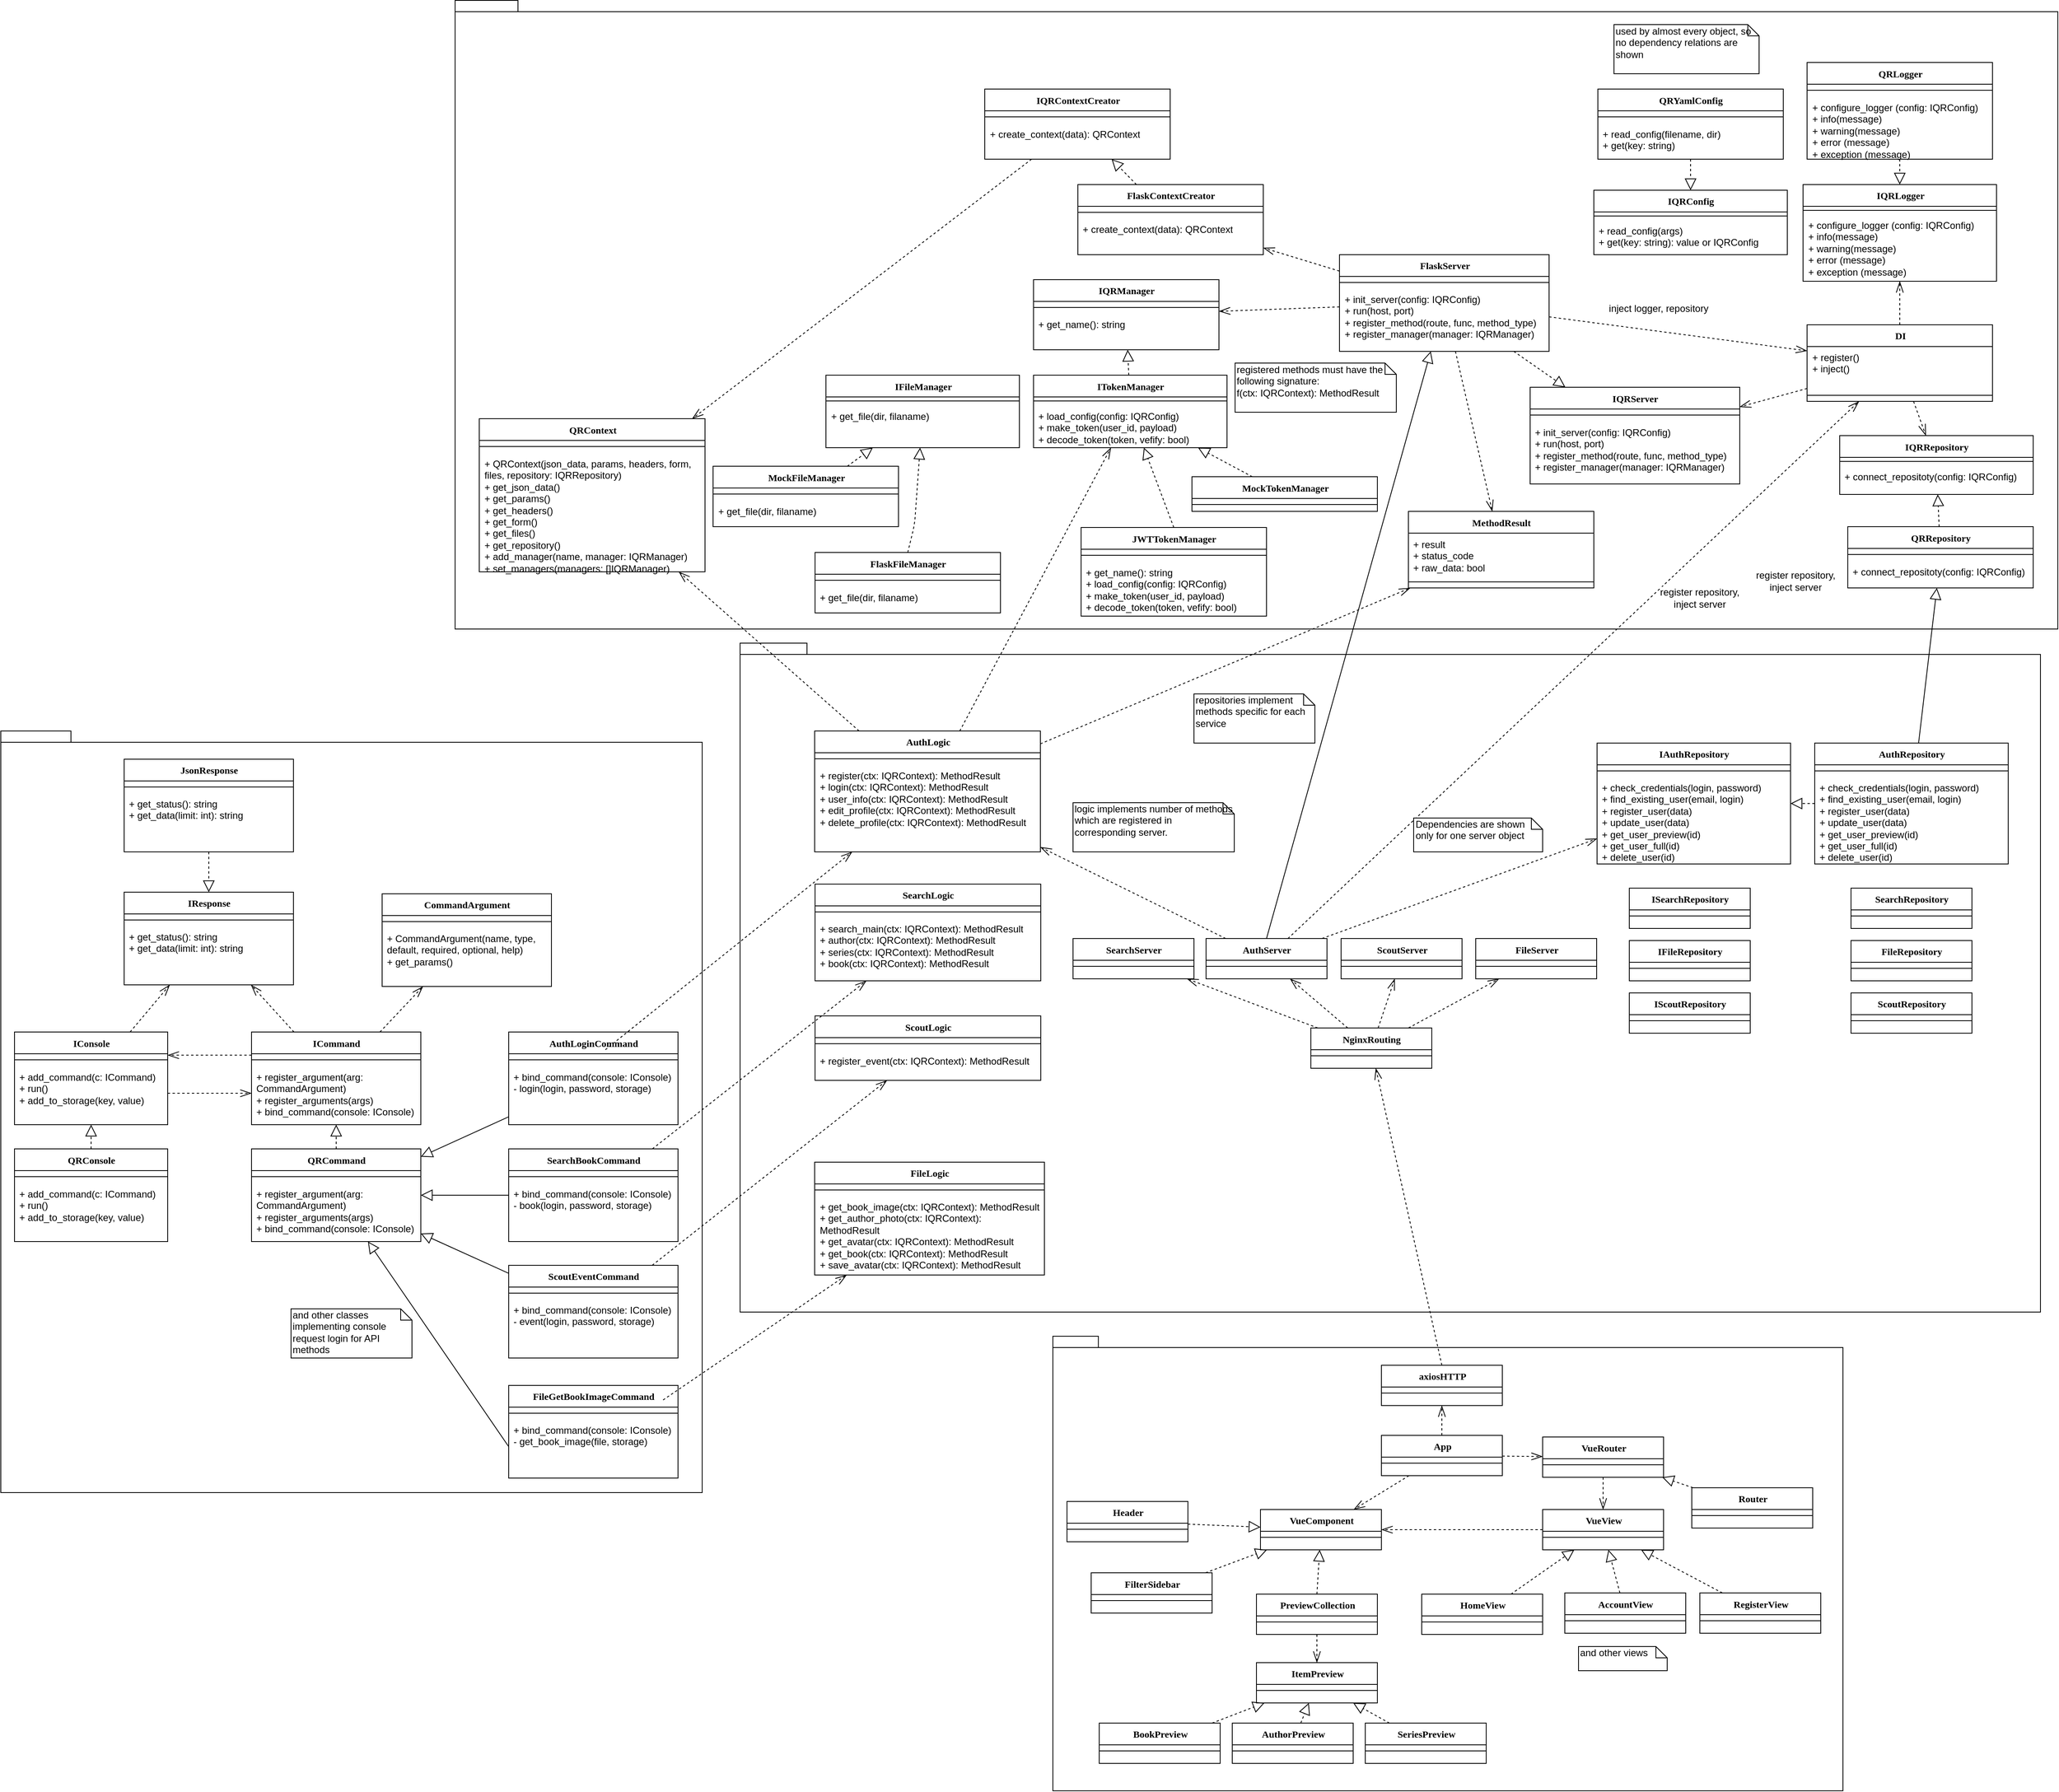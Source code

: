<mxfile version="12.3.2" type="device" pages="1"><diagram name="Page-1" id="9f46799a-70d6-7492-0946-bef42562c5a5"><mxGraphModel dx="6208" dy="3096" grid="1" gridSize="10" guides="1" tooltips="1" connect="1" arrows="1" fold="1" page="1" pageScale="1" pageWidth="1100" pageHeight="850" background="#ffffff" math="0" shadow="0"><root><mxCell id="0"/><mxCell id="1" parent="0"/><mxCell id="QzBimRHNfEU0YeEZyD8Z-1" value="" style="shape=folder;fontStyle=1;spacingTop=10;tabWidth=40;tabHeight=14;tabPosition=left;html=1;" vertex="1" parent="1"><mxGeometry x="1333.5" y="1168.5" width="1988" height="780" as="geometry"/></mxCell><mxCell id="C_B4GplXiCZTAimAVRU8-111" value="" style="shape=folder;fontStyle=1;spacingTop=10;tabWidth=40;tabHeight=14;tabPosition=left;html=1;" parent="1" vertex="1"><mxGeometry x="1687" y="1966" width="1613" height="830" as="geometry"/></mxCell><mxCell id="C_B4GplXiCZTAimAVRU8-110" value="" style="shape=folder;fontStyle=1;spacingTop=10;tabWidth=40;tabHeight=14;tabPosition=left;html=1;" parent="1" vertex="1"><mxGeometry x="2075" y="2826" width="980" height="564" as="geometry"/></mxCell><mxCell id="C_B4GplXiCZTAimAVRU8-34" value="" style="shape=folder;fontStyle=1;spacingTop=10;tabWidth=40;tabHeight=14;tabPosition=left;html=1;" parent="1" vertex="1"><mxGeometry x="770" y="2075" width="870" height="945" as="geometry"/></mxCell><mxCell id="7C7jQCI48Bv8hm7MHF7K-71" value="AuthServer" style="swimlane;html=1;fontStyle=1;align=center;verticalAlign=top;childLayout=stackLayout;horizontal=1;startSize=27;horizontalStack=0;resizeParent=1;resizeLast=0;collapsible=1;marginBottom=0;swimlaneFillColor=#ffffff;rounded=0;shadow=0;comic=0;labelBackgroundColor=none;strokeWidth=1;fillColor=none;fontFamily=Verdana;fontSize=12" parent="1" vertex="1"><mxGeometry x="2265" y="2332.5" width="150" height="50" as="geometry"/></mxCell><mxCell id="7C7jQCI48Bv8hm7MHF7K-72" value="" style="line;html=1;strokeWidth=1;fillColor=none;align=left;verticalAlign=middle;spacingTop=-1;spacingLeft=3;spacingRight=3;rotatable=0;labelPosition=right;points=[];portConstraint=eastwest;" parent="7C7jQCI48Bv8hm7MHF7K-71" vertex="1"><mxGeometry y="27" width="150" height="15" as="geometry"/></mxCell><mxCell id="7C7jQCI48Bv8hm7MHF7K-78" value="AuthLogic" style="swimlane;html=1;fontStyle=1;align=center;verticalAlign=top;childLayout=stackLayout;horizontal=1;startSize=27;horizontalStack=0;resizeParent=1;resizeLast=0;collapsible=1;marginBottom=0;swimlaneFillColor=#ffffff;rounded=0;shadow=0;comic=0;labelBackgroundColor=none;strokeWidth=1;fillColor=none;fontFamily=Verdana;fontSize=12" parent="1" vertex="1"><mxGeometry x="1779.5" y="2075" width="280" height="150" as="geometry"/></mxCell><mxCell id="7C7jQCI48Bv8hm7MHF7K-79" value="" style="line;html=1;strokeWidth=1;fillColor=none;align=left;verticalAlign=middle;spacingTop=-1;spacingLeft=3;spacingRight=3;rotatable=0;labelPosition=right;points=[];portConstraint=eastwest;" parent="7C7jQCI48Bv8hm7MHF7K-78" vertex="1"><mxGeometry y="27" width="280" height="15" as="geometry"/></mxCell><mxCell id="7C7jQCI48Bv8hm7MHF7K-112" value="+ register(ctx: IQRContext): MethodResult&lt;br&gt;+ login(ctx: IQRContext): MethodResult&lt;br&gt;+ user_info(ctx: IQRContext): MethodResult&lt;br&gt;+ edit_profile(ctx: IQRContext): MethodResult&lt;br&gt;+ delete_profile(ctx: IQRContext): MethodResult" style="text;html=1;strokeColor=none;fillColor=none;align=left;verticalAlign=top;spacingLeft=4;spacingRight=4;whiteSpace=wrap;overflow=hidden;rotatable=0;points=[[0,0.5],[1,0.5]];portConstraint=eastwest;" parent="7C7jQCI48Bv8hm7MHF7K-78" vertex="1"><mxGeometry y="42" width="280" height="108" as="geometry"/></mxCell><mxCell id="7C7jQCI48Bv8hm7MHF7K-80" value="" style="endArrow=openThin;dashed=1;endFill=0;endSize=12;html=1;" parent="1" source="7C7jQCI48Bv8hm7MHF7K-78" target="QzBimRHNfEU0YeEZyD8Z-24" edge="1"><mxGeometry width="160" relative="1" as="geometry"><mxPoint x="2320.228" y="1840" as="sourcePoint"/><mxPoint x="2109.229" y="1875" as="targetPoint"/></mxGeometry></mxCell><mxCell id="7C7jQCI48Bv8hm7MHF7K-82" value="" style="endArrow=openThin;dashed=1;endFill=0;endSize=12;html=1;" parent="1" source="7C7jQCI48Bv8hm7MHF7K-78" target="QzBimRHNfEU0YeEZyD8Z-35" edge="1"><mxGeometry width="160" relative="1" as="geometry"><mxPoint x="1991.974" y="2135" as="sourcePoint"/><mxPoint x="1641.619" y="1871" as="targetPoint"/></mxGeometry></mxCell><mxCell id="7C7jQCI48Bv8hm7MHF7K-83" value="logic implements number of methods which are registered in corresponding server." style="shape=note;whiteSpace=wrap;html=1;size=14;verticalAlign=top;align=left;spacingTop=-6;" parent="1" vertex="1"><mxGeometry x="2100" y="2164" width="200" height="61" as="geometry"/></mxCell><mxCell id="7C7jQCI48Bv8hm7MHF7K-84" value="SearchLogic" style="swimlane;html=1;fontStyle=1;align=center;verticalAlign=top;childLayout=stackLayout;horizontal=1;startSize=27;horizontalStack=0;resizeParent=1;resizeLast=0;collapsible=1;marginBottom=0;swimlaneFillColor=#ffffff;rounded=0;shadow=0;comic=0;labelBackgroundColor=none;strokeWidth=1;fillColor=none;fontFamily=Verdana;fontSize=12" parent="1" vertex="1"><mxGeometry x="1780" y="2265" width="280" height="120" as="geometry"/></mxCell><mxCell id="7C7jQCI48Bv8hm7MHF7K-85" value="" style="line;html=1;strokeWidth=1;fillColor=none;align=left;verticalAlign=middle;spacingTop=-1;spacingLeft=3;spacingRight=3;rotatable=0;labelPosition=right;points=[];portConstraint=eastwest;" parent="7C7jQCI48Bv8hm7MHF7K-84" vertex="1"><mxGeometry y="27" width="280" height="15" as="geometry"/></mxCell><mxCell id="kCDttaYO5L82gxPEetAf-1" value="+ search_main(ctx: IQRContext): MethodResult&lt;br&gt;+ author(ctx: IQRContext): MethodResult&lt;br&gt;+ series(ctx: IQRContext): MethodResult&lt;br&gt;+ book(ctx: IQRContext): MethodResult" style="text;html=1;strokeColor=none;fillColor=none;align=left;verticalAlign=top;spacingLeft=4;spacingRight=4;whiteSpace=wrap;overflow=hidden;rotatable=0;points=[[0,0.5],[1,0.5]];portConstraint=eastwest;" parent="7C7jQCI48Bv8hm7MHF7K-84" vertex="1"><mxGeometry y="42" width="280" height="78" as="geometry"/></mxCell><mxCell id="7C7jQCI48Bv8hm7MHF7K-86" value="ScoutLogic" style="swimlane;html=1;fontStyle=1;align=center;verticalAlign=top;childLayout=stackLayout;horizontal=1;startSize=27;horizontalStack=0;resizeParent=1;resizeLast=0;collapsible=1;marginBottom=0;swimlaneFillColor=#ffffff;rounded=0;shadow=0;comic=0;labelBackgroundColor=none;strokeWidth=1;fillColor=none;fontFamily=Verdana;fontSize=12" parent="1" vertex="1"><mxGeometry x="1780" y="2428.5" width="280" height="80" as="geometry"/></mxCell><mxCell id="7C7jQCI48Bv8hm7MHF7K-87" value="" style="line;html=1;strokeWidth=1;fillColor=none;align=left;verticalAlign=middle;spacingTop=-1;spacingLeft=3;spacingRight=3;rotatable=0;labelPosition=right;points=[];portConstraint=eastwest;" parent="7C7jQCI48Bv8hm7MHF7K-86" vertex="1"><mxGeometry y="27" width="280" height="15" as="geometry"/></mxCell><mxCell id="kCDttaYO5L82gxPEetAf-2" value="+ register_event(ctx: IQRContext): MethodResult&lt;br&gt;" style="text;html=1;strokeColor=none;fillColor=none;align=left;verticalAlign=top;spacingLeft=4;spacingRight=4;whiteSpace=wrap;overflow=hidden;rotatable=0;points=[[0,0.5],[1,0.5]];portConstraint=eastwest;" parent="7C7jQCI48Bv8hm7MHF7K-86" vertex="1"><mxGeometry y="42" width="280" height="38" as="geometry"/></mxCell><mxCell id="7C7jQCI48Bv8hm7MHF7K-88" value="FileLogic" style="swimlane;html=1;fontStyle=1;align=center;verticalAlign=top;childLayout=stackLayout;horizontal=1;startSize=27;horizontalStack=0;resizeParent=1;resizeLast=0;collapsible=1;marginBottom=0;swimlaneFillColor=#ffffff;rounded=0;shadow=0;comic=0;labelBackgroundColor=none;strokeWidth=1;fillColor=none;fontFamily=Verdana;fontSize=12" parent="1" vertex="1"><mxGeometry x="1779.5" y="2610" width="285" height="140" as="geometry"/></mxCell><mxCell id="7C7jQCI48Bv8hm7MHF7K-89" value="" style="line;html=1;strokeWidth=1;fillColor=none;align=left;verticalAlign=middle;spacingTop=-1;spacingLeft=3;spacingRight=3;rotatable=0;labelPosition=right;points=[];portConstraint=eastwest;" parent="7C7jQCI48Bv8hm7MHF7K-88" vertex="1"><mxGeometry y="27" width="285" height="15" as="geometry"/></mxCell><mxCell id="kCDttaYO5L82gxPEetAf-3" value="+ get_book_image(ctx: IQRContext): MethodResult&lt;br&gt;+ get_author_photo(ctx: IQRContext): MethodResult&lt;br&gt;+ get_avatar(ctx: IQRContext): MethodResult&lt;br&gt;+ get_book(ctx: IQRContext): MethodResult&lt;br&gt;+ save_avatar(ctx: IQRContext): MethodResult" style="text;html=1;strokeColor=none;fillColor=none;align=left;verticalAlign=top;spacingLeft=4;spacingRight=4;whiteSpace=wrap;overflow=hidden;rotatable=0;points=[[0,0.5],[1,0.5]];portConstraint=eastwest;" parent="7C7jQCI48Bv8hm7MHF7K-88" vertex="1"><mxGeometry y="42" width="285" height="98" as="geometry"/></mxCell><mxCell id="7C7jQCI48Bv8hm7MHF7K-90" value="SearchServer" style="swimlane;html=1;fontStyle=1;align=center;verticalAlign=top;childLayout=stackLayout;horizontal=1;startSize=27;horizontalStack=0;resizeParent=1;resizeLast=0;collapsible=1;marginBottom=0;swimlaneFillColor=#ffffff;rounded=0;shadow=0;comic=0;labelBackgroundColor=none;strokeWidth=1;fillColor=none;fontFamily=Verdana;fontSize=12" parent="1" vertex="1"><mxGeometry x="2100" y="2332.5" width="150" height="50" as="geometry"/></mxCell><mxCell id="7C7jQCI48Bv8hm7MHF7K-91" value="" style="line;html=1;strokeWidth=1;fillColor=none;align=left;verticalAlign=middle;spacingTop=-1;spacingLeft=3;spacingRight=3;rotatable=0;labelPosition=right;points=[];portConstraint=eastwest;" parent="7C7jQCI48Bv8hm7MHF7K-90" vertex="1"><mxGeometry y="27" width="150" height="15" as="geometry"/></mxCell><mxCell id="7C7jQCI48Bv8hm7MHF7K-92" value="FileServer" style="swimlane;html=1;fontStyle=1;align=center;verticalAlign=top;childLayout=stackLayout;horizontal=1;startSize=27;horizontalStack=0;resizeParent=1;resizeLast=0;collapsible=1;marginBottom=0;swimlaneFillColor=#ffffff;rounded=0;shadow=0;comic=0;labelBackgroundColor=none;strokeWidth=1;fillColor=none;fontFamily=Verdana;fontSize=12" parent="1" vertex="1"><mxGeometry x="2599.5" y="2332.5" width="150" height="50" as="geometry"/></mxCell><mxCell id="7C7jQCI48Bv8hm7MHF7K-93" value="" style="line;html=1;strokeWidth=1;fillColor=none;align=left;verticalAlign=middle;spacingTop=-1;spacingLeft=3;spacingRight=3;rotatable=0;labelPosition=right;points=[];portConstraint=eastwest;" parent="7C7jQCI48Bv8hm7MHF7K-92" vertex="1"><mxGeometry y="27" width="150" height="15" as="geometry"/></mxCell><mxCell id="7C7jQCI48Bv8hm7MHF7K-94" value="ScoutServer" style="swimlane;html=1;fontStyle=1;align=center;verticalAlign=top;childLayout=stackLayout;horizontal=1;startSize=27;horizontalStack=0;resizeParent=1;resizeLast=0;collapsible=1;marginBottom=0;swimlaneFillColor=#ffffff;rounded=0;shadow=0;comic=0;labelBackgroundColor=none;strokeWidth=1;fillColor=none;fontFamily=Verdana;fontSize=12" parent="1" vertex="1"><mxGeometry x="2432.5" y="2332.5" width="150" height="50" as="geometry"/></mxCell><mxCell id="7C7jQCI48Bv8hm7MHF7K-95" value="" style="line;html=1;strokeWidth=1;fillColor=none;align=left;verticalAlign=middle;spacingTop=-1;spacingLeft=3;spacingRight=3;rotatable=0;labelPosition=right;points=[];portConstraint=eastwest;" parent="7C7jQCI48Bv8hm7MHF7K-94" vertex="1"><mxGeometry y="27" width="150" height="15" as="geometry"/></mxCell><mxCell id="7C7jQCI48Bv8hm7MHF7K-96" value="" style="endArrow=openThin;dashed=1;endFill=0;endSize=12;html=1;" parent="1" source="7C7jQCI48Bv8hm7MHF7K-71" target="7C7jQCI48Bv8hm7MHF7K-78" edge="1"><mxGeometry width="160" relative="1" as="geometry"><mxPoint x="2028.63" y="2135" as="sourcePoint"/><mxPoint x="2088.603" y="2025" as="targetPoint"/></mxGeometry></mxCell><mxCell id="7C7jQCI48Bv8hm7MHF7K-101" value="IAuthRepository" style="swimlane;html=1;fontStyle=1;align=center;verticalAlign=top;childLayout=stackLayout;horizontal=1;startSize=27;horizontalStack=0;resizeParent=1;resizeLast=0;collapsible=1;marginBottom=0;swimlaneFillColor=#ffffff;rounded=0;shadow=0;comic=0;labelBackgroundColor=none;strokeWidth=1;fillColor=none;fontFamily=Verdana;fontSize=12" parent="1" vertex="1"><mxGeometry x="2750" y="2090" width="240" height="150" as="geometry"/></mxCell><mxCell id="7C7jQCI48Bv8hm7MHF7K-102" value="" style="line;html=1;strokeWidth=1;fillColor=none;align=left;verticalAlign=middle;spacingTop=-1;spacingLeft=3;spacingRight=3;rotatable=0;labelPosition=right;points=[];portConstraint=eastwest;" parent="7C7jQCI48Bv8hm7MHF7K-101" vertex="1"><mxGeometry y="27" width="240" height="15" as="geometry"/></mxCell><mxCell id="7C7jQCI48Bv8hm7MHF7K-113" value="+ check_credentials(login, password)&lt;br&gt;+ find_existing_user(email, login)&lt;br&gt;+ register_user(data)&lt;br&gt;+ update_user(data)&lt;br&gt;+ get_user_preview(id)&lt;br&gt;+ get_user_full(id)&lt;br&gt;+ delete_user(id)" style="text;html=1;strokeColor=none;fillColor=none;align=left;verticalAlign=top;spacingLeft=4;spacingRight=4;whiteSpace=wrap;overflow=hidden;rotatable=0;points=[[0,0.5],[1,0.5]];portConstraint=eastwest;" parent="7C7jQCI48Bv8hm7MHF7K-101" vertex="1"><mxGeometry y="42" width="240" height="108" as="geometry"/></mxCell><mxCell id="7C7jQCI48Bv8hm7MHF7K-103" value="SearchRepository" style="swimlane;html=1;fontStyle=1;align=center;verticalAlign=top;childLayout=stackLayout;horizontal=1;startSize=27;horizontalStack=0;resizeParent=1;resizeLast=0;collapsible=1;marginBottom=0;swimlaneFillColor=#ffffff;rounded=0;shadow=0;comic=0;labelBackgroundColor=none;strokeWidth=1;fillColor=none;fontFamily=Verdana;fontSize=12" parent="1" vertex="1"><mxGeometry x="3065" y="2270" width="150" height="50" as="geometry"/></mxCell><mxCell id="7C7jQCI48Bv8hm7MHF7K-104" value="" style="line;html=1;strokeWidth=1;fillColor=none;align=left;verticalAlign=middle;spacingTop=-1;spacingLeft=3;spacingRight=3;rotatable=0;labelPosition=right;points=[];portConstraint=eastwest;" parent="7C7jQCI48Bv8hm7MHF7K-103" vertex="1"><mxGeometry y="27" width="150" height="15" as="geometry"/></mxCell><mxCell id="7C7jQCI48Bv8hm7MHF7K-105" value="FileRepository" style="swimlane;html=1;fontStyle=1;align=center;verticalAlign=top;childLayout=stackLayout;horizontal=1;startSize=27;horizontalStack=0;resizeParent=1;resizeLast=0;collapsible=1;marginBottom=0;swimlaneFillColor=#ffffff;rounded=0;shadow=0;comic=0;labelBackgroundColor=none;strokeWidth=1;fillColor=none;fontFamily=Verdana;fontSize=12" parent="1" vertex="1"><mxGeometry x="3065" y="2335" width="150" height="50" as="geometry"/></mxCell><mxCell id="7C7jQCI48Bv8hm7MHF7K-106" value="" style="line;html=1;strokeWidth=1;fillColor=none;align=left;verticalAlign=middle;spacingTop=-1;spacingLeft=3;spacingRight=3;rotatable=0;labelPosition=right;points=[];portConstraint=eastwest;" parent="7C7jQCI48Bv8hm7MHF7K-105" vertex="1"><mxGeometry y="27" width="150" height="15" as="geometry"/></mxCell><mxCell id="7C7jQCI48Bv8hm7MHF7K-107" value="ScoutRepository" style="swimlane;html=1;fontStyle=1;align=center;verticalAlign=top;childLayout=stackLayout;horizontal=1;startSize=27;horizontalStack=0;resizeParent=1;resizeLast=0;collapsible=1;marginBottom=0;swimlaneFillColor=#ffffff;rounded=0;shadow=0;comic=0;labelBackgroundColor=none;strokeWidth=1;fillColor=none;fontFamily=Verdana;fontSize=12" parent="1" vertex="1"><mxGeometry x="3065" y="2400" width="150" height="50" as="geometry"/></mxCell><mxCell id="7C7jQCI48Bv8hm7MHF7K-108" value="" style="line;html=1;strokeWidth=1;fillColor=none;align=left;verticalAlign=middle;spacingTop=-1;spacingLeft=3;spacingRight=3;rotatable=0;labelPosition=right;points=[];portConstraint=eastwest;" parent="7C7jQCI48Bv8hm7MHF7K-107" vertex="1"><mxGeometry y="27" width="150" height="15" as="geometry"/></mxCell><mxCell id="7C7jQCI48Bv8hm7MHF7K-109" value="" style="endArrow=block;endFill=0;endSize=12;html=1;" parent="1" source="7C7jQCI48Bv8hm7MHF7K-114" target="QzBimRHNfEU0YeEZyD8Z-6" edge="1"><mxGeometry width="160" relative="1" as="geometry"><mxPoint x="2442.535" y="2110" as="sourcePoint"/><mxPoint x="2907.075" y="1909" as="targetPoint"/></mxGeometry></mxCell><mxCell id="7C7jQCI48Bv8hm7MHF7K-110" value="" style="endArrow=openThin;dashed=1;endFill=0;endSize=12;html=1;" parent="1" source="7C7jQCI48Bv8hm7MHF7K-71" target="7C7jQCI48Bv8hm7MHF7K-101" edge="1"><mxGeometry width="160" relative="1" as="geometry"><mxPoint x="2370" y="2139.36" as="sourcePoint"/><mxPoint x="2090" y="2155.64" as="targetPoint"/></mxGeometry></mxCell><mxCell id="7C7jQCI48Bv8hm7MHF7K-111" value="repositories implement methods specific for each service" style="shape=note;whiteSpace=wrap;html=1;size=14;verticalAlign=top;align=left;spacingTop=-6;" parent="1" vertex="1"><mxGeometry x="2250" y="2029" width="150" height="61" as="geometry"/></mxCell><mxCell id="7C7jQCI48Bv8hm7MHF7K-114" value="AuthRepository" style="swimlane;html=1;fontStyle=1;align=center;verticalAlign=top;childLayout=stackLayout;horizontal=1;startSize=27;horizontalStack=0;resizeParent=1;resizeLast=0;collapsible=1;marginBottom=0;swimlaneFillColor=#ffffff;rounded=0;shadow=0;comic=0;labelBackgroundColor=none;strokeWidth=1;fillColor=none;fontFamily=Verdana;fontSize=12" parent="1" vertex="1"><mxGeometry x="3020" y="2090" width="240" height="150" as="geometry"/></mxCell><mxCell id="7C7jQCI48Bv8hm7MHF7K-115" value="" style="line;html=1;strokeWidth=1;fillColor=none;align=left;verticalAlign=middle;spacingTop=-1;spacingLeft=3;spacingRight=3;rotatable=0;labelPosition=right;points=[];portConstraint=eastwest;" parent="7C7jQCI48Bv8hm7MHF7K-114" vertex="1"><mxGeometry y="27" width="240" height="15" as="geometry"/></mxCell><mxCell id="7C7jQCI48Bv8hm7MHF7K-116" value="+ check_credentials(login, password)&lt;br&gt;+ find_existing_user(email, login)&lt;br&gt;+ register_user(data)&lt;br&gt;+ update_user(data)&lt;br&gt;+ get_user_preview(id)&lt;br&gt;+ get_user_full(id)&lt;br&gt;+ delete_user(id)" style="text;html=1;strokeColor=none;fillColor=none;align=left;verticalAlign=top;spacingLeft=4;spacingRight=4;whiteSpace=wrap;overflow=hidden;rotatable=0;points=[[0,0.5],[1,0.5]];portConstraint=eastwest;" parent="7C7jQCI48Bv8hm7MHF7K-114" vertex="1"><mxGeometry y="42" width="240" height="108" as="geometry"/></mxCell><mxCell id="7C7jQCI48Bv8hm7MHF7K-117" value="" style="endArrow=block;dashed=1;endFill=0;endSize=12;html=1;" parent="1" source="7C7jQCI48Bv8hm7MHF7K-114" target="7C7jQCI48Bv8hm7MHF7K-101" edge="1"><mxGeometry width="160" relative="1" as="geometry"><mxPoint x="2794.5" y="1527" as="sourcePoint"/><mxPoint x="2794.5" y="1558.5" as="targetPoint"/></mxGeometry></mxCell><mxCell id="7C7jQCI48Bv8hm7MHF7K-118" value="ISearchRepository" style="swimlane;html=1;fontStyle=1;align=center;verticalAlign=top;childLayout=stackLayout;horizontal=1;startSize=27;horizontalStack=0;resizeParent=1;resizeLast=0;collapsible=1;marginBottom=0;swimlaneFillColor=#ffffff;rounded=0;shadow=0;comic=0;labelBackgroundColor=none;strokeWidth=1;fillColor=none;fontFamily=Verdana;fontSize=12" parent="1" vertex="1"><mxGeometry x="2790" y="2270" width="150" height="50" as="geometry"/></mxCell><mxCell id="7C7jQCI48Bv8hm7MHF7K-119" value="" style="line;html=1;strokeWidth=1;fillColor=none;align=left;verticalAlign=middle;spacingTop=-1;spacingLeft=3;spacingRight=3;rotatable=0;labelPosition=right;points=[];portConstraint=eastwest;" parent="7C7jQCI48Bv8hm7MHF7K-118" vertex="1"><mxGeometry y="27" width="150" height="15" as="geometry"/></mxCell><mxCell id="7C7jQCI48Bv8hm7MHF7K-120" value="IFileRepository" style="swimlane;html=1;fontStyle=1;align=center;verticalAlign=top;childLayout=stackLayout;horizontal=1;startSize=27;horizontalStack=0;resizeParent=1;resizeLast=0;collapsible=1;marginBottom=0;swimlaneFillColor=#ffffff;rounded=0;shadow=0;comic=0;labelBackgroundColor=none;strokeWidth=1;fillColor=none;fontFamily=Verdana;fontSize=12" parent="1" vertex="1"><mxGeometry x="2790" y="2335" width="150" height="50" as="geometry"/></mxCell><mxCell id="7C7jQCI48Bv8hm7MHF7K-121" value="" style="line;html=1;strokeWidth=1;fillColor=none;align=left;verticalAlign=middle;spacingTop=-1;spacingLeft=3;spacingRight=3;rotatable=0;labelPosition=right;points=[];portConstraint=eastwest;" parent="7C7jQCI48Bv8hm7MHF7K-120" vertex="1"><mxGeometry y="27" width="150" height="15" as="geometry"/></mxCell><mxCell id="7C7jQCI48Bv8hm7MHF7K-122" value="IScoutRepository" style="swimlane;html=1;fontStyle=1;align=center;verticalAlign=top;childLayout=stackLayout;horizontal=1;startSize=27;horizontalStack=0;resizeParent=1;resizeLast=0;collapsible=1;marginBottom=0;swimlaneFillColor=#ffffff;rounded=0;shadow=0;comic=0;labelBackgroundColor=none;strokeWidth=1;fillColor=none;fontFamily=Verdana;fontSize=12" parent="1" vertex="1"><mxGeometry x="2790" y="2400" width="150" height="50" as="geometry"/></mxCell><mxCell id="7C7jQCI48Bv8hm7MHF7K-123" value="" style="line;html=1;strokeWidth=1;fillColor=none;align=left;verticalAlign=middle;spacingTop=-1;spacingLeft=3;spacingRight=3;rotatable=0;labelPosition=right;points=[];portConstraint=eastwest;" parent="7C7jQCI48Bv8hm7MHF7K-122" vertex="1"><mxGeometry y="27" width="150" height="15" as="geometry"/></mxCell><mxCell id="7C7jQCI48Bv8hm7MHF7K-129" value="" style="endArrow=openThin;dashed=1;endFill=0;endSize=12;html=1;" parent="1" source="7C7jQCI48Bv8hm7MHF7K-71" target="QzBimRHNfEU0YeEZyD8Z-59" edge="1"><mxGeometry width="160" relative="1" as="geometry"><mxPoint x="2403.131" y="1803.5" as="sourcePoint"/><mxPoint x="2790.529" y="1677.5" as="targetPoint"/></mxGeometry></mxCell><mxCell id="7C7jQCI48Bv8hm7MHF7K-130" value="register repository,&lt;br&gt;inject server" style="text;html=1;align=center;verticalAlign=middle;resizable=0;points=[];;labelBackgroundColor=#ffffff;" parent="7C7jQCI48Bv8hm7MHF7K-129" vertex="1" connectable="0"><mxGeometry x="0.344" y="-3" relative="1" as="geometry"><mxPoint x="32.5" y="23" as="offset"/></mxGeometry></mxCell><mxCell id="C_B4GplXiCZTAimAVRU8-1" value="IConsole" style="swimlane;html=1;fontStyle=1;align=center;verticalAlign=top;childLayout=stackLayout;horizontal=1;startSize=27;horizontalStack=0;resizeParent=1;resizeLast=0;collapsible=1;marginBottom=0;swimlaneFillColor=#ffffff;rounded=0;shadow=0;comic=0;labelBackgroundColor=none;strokeWidth=1;fillColor=none;fontFamily=Verdana;fontSize=12" parent="1" vertex="1"><mxGeometry x="787" y="2448.5" width="190" height="115" as="geometry"/></mxCell><mxCell id="C_B4GplXiCZTAimAVRU8-2" value="" style="line;html=1;strokeWidth=1;fillColor=none;align=left;verticalAlign=middle;spacingTop=-1;spacingLeft=3;spacingRight=3;rotatable=0;labelPosition=right;points=[];portConstraint=eastwest;" parent="C_B4GplXiCZTAimAVRU8-1" vertex="1"><mxGeometry y="27" width="190" height="15" as="geometry"/></mxCell><mxCell id="C_B4GplXiCZTAimAVRU8-3" value="+ add_command(c: ICommand)&lt;br&gt;+ run()&lt;br&gt;+ add_to_storage(key, value)" style="text;html=1;strokeColor=none;fillColor=none;align=left;verticalAlign=top;spacingLeft=4;spacingRight=4;whiteSpace=wrap;overflow=hidden;rotatable=0;points=[[0,0.5],[1,0.5]];portConstraint=eastwest;" parent="C_B4GplXiCZTAimAVRU8-1" vertex="1"><mxGeometry y="42" width="190" height="68" as="geometry"/></mxCell><mxCell id="C_B4GplXiCZTAimAVRU8-4" value="QRConsole" style="swimlane;html=1;fontStyle=1;align=center;verticalAlign=top;childLayout=stackLayout;horizontal=1;startSize=27;horizontalStack=0;resizeParent=1;resizeLast=0;collapsible=1;marginBottom=0;swimlaneFillColor=#ffffff;rounded=0;shadow=0;comic=0;labelBackgroundColor=none;strokeWidth=1;fillColor=none;fontFamily=Verdana;fontSize=12" parent="1" vertex="1"><mxGeometry x="787" y="2593.5" width="190" height="115" as="geometry"/></mxCell><mxCell id="C_B4GplXiCZTAimAVRU8-5" value="" style="line;html=1;strokeWidth=1;fillColor=none;align=left;verticalAlign=middle;spacingTop=-1;spacingLeft=3;spacingRight=3;rotatable=0;labelPosition=right;points=[];portConstraint=eastwest;" parent="C_B4GplXiCZTAimAVRU8-4" vertex="1"><mxGeometry y="27" width="190" height="15" as="geometry"/></mxCell><mxCell id="C_B4GplXiCZTAimAVRU8-6" value="+ add_command(c: ICommand)&lt;br&gt;+ run()&lt;br&gt;+ add_to_storage(key, value)" style="text;html=1;strokeColor=none;fillColor=none;align=left;verticalAlign=top;spacingLeft=4;spacingRight=4;whiteSpace=wrap;overflow=hidden;rotatable=0;points=[[0,0.5],[1,0.5]];portConstraint=eastwest;" parent="C_B4GplXiCZTAimAVRU8-4" vertex="1"><mxGeometry y="42" width="190" height="68" as="geometry"/></mxCell><mxCell id="C_B4GplXiCZTAimAVRU8-7" value="" style="endArrow=block;dashed=1;endFill=0;endSize=12;html=1;" parent="1" source="C_B4GplXiCZTAimAVRU8-4" target="C_B4GplXiCZTAimAVRU8-1" edge="1"><mxGeometry width="160" relative="1" as="geometry"><mxPoint x="1344.601" y="1822" as="sourcePoint"/><mxPoint x="1313.899" y="1790.5" as="targetPoint"/></mxGeometry></mxCell><mxCell id="C_B4GplXiCZTAimAVRU8-8" value="ICommand" style="swimlane;html=1;fontStyle=1;align=center;verticalAlign=top;childLayout=stackLayout;horizontal=1;startSize=27;horizontalStack=0;resizeParent=1;resizeLast=0;collapsible=1;marginBottom=0;swimlaneFillColor=#ffffff;rounded=0;shadow=0;comic=0;labelBackgroundColor=none;strokeWidth=1;fillColor=none;fontFamily=Verdana;fontSize=12" parent="1" vertex="1"><mxGeometry x="1081" y="2448.5" width="210" height="115" as="geometry"/></mxCell><mxCell id="C_B4GplXiCZTAimAVRU8-9" value="" style="line;html=1;strokeWidth=1;fillColor=none;align=left;verticalAlign=middle;spacingTop=-1;spacingLeft=3;spacingRight=3;rotatable=0;labelPosition=right;points=[];portConstraint=eastwest;" parent="C_B4GplXiCZTAimAVRU8-8" vertex="1"><mxGeometry y="27" width="210" height="15" as="geometry"/></mxCell><mxCell id="C_B4GplXiCZTAimAVRU8-10" value="+ register_argument(arg: CommandArgument)&lt;br&gt;+ register_arguments(args)&lt;br&gt;+ bind_command(console: IConsole)" style="text;html=1;strokeColor=none;fillColor=none;align=left;verticalAlign=top;spacingLeft=4;spacingRight=4;whiteSpace=wrap;overflow=hidden;rotatable=0;points=[[0,0.5],[1,0.5]];portConstraint=eastwest;" parent="C_B4GplXiCZTAimAVRU8-8" vertex="1"><mxGeometry y="42" width="210" height="68" as="geometry"/></mxCell><mxCell id="C_B4GplXiCZTAimAVRU8-11" value="QRCommand" style="swimlane;html=1;fontStyle=1;align=center;verticalAlign=top;childLayout=stackLayout;horizontal=1;startSize=27;horizontalStack=0;resizeParent=1;resizeLast=0;collapsible=1;marginBottom=0;swimlaneFillColor=#ffffff;rounded=0;shadow=0;comic=0;labelBackgroundColor=none;strokeWidth=1;fillColor=none;fontFamily=Verdana;fontSize=12" parent="1" vertex="1"><mxGeometry x="1081" y="2593.5" width="210" height="115" as="geometry"/></mxCell><mxCell id="C_B4GplXiCZTAimAVRU8-12" value="" style="line;html=1;strokeWidth=1;fillColor=none;align=left;verticalAlign=middle;spacingTop=-1;spacingLeft=3;spacingRight=3;rotatable=0;labelPosition=right;points=[];portConstraint=eastwest;" parent="C_B4GplXiCZTAimAVRU8-11" vertex="1"><mxGeometry y="27" width="210" height="15" as="geometry"/></mxCell><mxCell id="C_B4GplXiCZTAimAVRU8-13" value="+ register_argument(arg: CommandArgument)&lt;br&gt;+ register_arguments(args)&lt;br&gt;+ bind_command(console: IConsole)" style="text;html=1;strokeColor=none;fillColor=none;align=left;verticalAlign=top;spacingLeft=4;spacingRight=4;whiteSpace=wrap;overflow=hidden;rotatable=0;points=[[0,0.5],[1,0.5]];portConstraint=eastwest;" parent="C_B4GplXiCZTAimAVRU8-11" vertex="1"><mxGeometry y="42" width="210" height="68" as="geometry"/></mxCell><mxCell id="C_B4GplXiCZTAimAVRU8-14" value="" style="endArrow=block;dashed=1;endFill=0;endSize=12;html=1;" parent="1" source="C_B4GplXiCZTAimAVRU8-11" target="C_B4GplXiCZTAimAVRU8-8" edge="1"><mxGeometry width="160" relative="1" as="geometry"><mxPoint x="1638.601" y="1822" as="sourcePoint"/><mxPoint x="1607.899" y="1790.5" as="targetPoint"/></mxGeometry></mxCell><mxCell id="C_B4GplXiCZTAimAVRU8-15" value="CommandArgument" style="swimlane;html=1;fontStyle=1;align=center;verticalAlign=top;childLayout=stackLayout;horizontal=1;startSize=27;horizontalStack=0;resizeParent=1;resizeLast=0;collapsible=1;marginBottom=0;swimlaneFillColor=#ffffff;rounded=0;shadow=0;comic=0;labelBackgroundColor=none;strokeWidth=1;fillColor=none;fontFamily=Verdana;fontSize=12" parent="1" vertex="1"><mxGeometry x="1243" y="2277" width="210" height="115" as="geometry"/></mxCell><mxCell id="C_B4GplXiCZTAimAVRU8-16" value="" style="line;html=1;strokeWidth=1;fillColor=none;align=left;verticalAlign=middle;spacingTop=-1;spacingLeft=3;spacingRight=3;rotatable=0;labelPosition=right;points=[];portConstraint=eastwest;" parent="C_B4GplXiCZTAimAVRU8-15" vertex="1"><mxGeometry y="27" width="210" height="15" as="geometry"/></mxCell><mxCell id="C_B4GplXiCZTAimAVRU8-17" value="+ CommandArgument(name, type,&lt;br&gt;default, required, optional, help)&lt;br&gt;+ get_params()" style="text;html=1;strokeColor=none;fillColor=none;align=left;verticalAlign=top;spacingLeft=4;spacingRight=4;whiteSpace=wrap;overflow=hidden;rotatable=0;points=[[0,0.5],[1,0.5]];portConstraint=eastwest;" parent="C_B4GplXiCZTAimAVRU8-15" vertex="1"><mxGeometry y="42" width="210" height="68" as="geometry"/></mxCell><mxCell id="C_B4GplXiCZTAimAVRU8-18" value="IResponse" style="swimlane;html=1;fontStyle=1;align=center;verticalAlign=top;childLayout=stackLayout;horizontal=1;startSize=27;horizontalStack=0;resizeParent=1;resizeLast=0;collapsible=1;marginBottom=0;swimlaneFillColor=#ffffff;rounded=0;shadow=0;comic=0;labelBackgroundColor=none;strokeWidth=1;fillColor=none;fontFamily=Verdana;fontSize=12" parent="1" vertex="1"><mxGeometry x="923" y="2275" width="210" height="115" as="geometry"/></mxCell><mxCell id="C_B4GplXiCZTAimAVRU8-19" value="" style="line;html=1;strokeWidth=1;fillColor=none;align=left;verticalAlign=middle;spacingTop=-1;spacingLeft=3;spacingRight=3;rotatable=0;labelPosition=right;points=[];portConstraint=eastwest;" parent="C_B4GplXiCZTAimAVRU8-18" vertex="1"><mxGeometry y="27" width="210" height="15" as="geometry"/></mxCell><mxCell id="C_B4GplXiCZTAimAVRU8-20" value="+ get_status(): string&lt;br&gt;+ get_data(limit: int): string&amp;nbsp;" style="text;html=1;strokeColor=none;fillColor=none;align=left;verticalAlign=top;spacingLeft=4;spacingRight=4;whiteSpace=wrap;overflow=hidden;rotatable=0;points=[[0,0.5],[1,0.5]];portConstraint=eastwest;" parent="C_B4GplXiCZTAimAVRU8-18" vertex="1"><mxGeometry y="42" width="210" height="68" as="geometry"/></mxCell><mxCell id="C_B4GplXiCZTAimAVRU8-21" value="JsonResponse" style="swimlane;html=1;fontStyle=1;align=center;verticalAlign=top;childLayout=stackLayout;horizontal=1;startSize=27;horizontalStack=0;resizeParent=1;resizeLast=0;collapsible=1;marginBottom=0;swimlaneFillColor=#ffffff;rounded=0;shadow=0;comic=0;labelBackgroundColor=none;strokeWidth=1;fillColor=none;fontFamily=Verdana;fontSize=12" parent="1" vertex="1"><mxGeometry x="923" y="2110" width="210" height="115" as="geometry"/></mxCell><mxCell id="C_B4GplXiCZTAimAVRU8-22" value="" style="line;html=1;strokeWidth=1;fillColor=none;align=left;verticalAlign=middle;spacingTop=-1;spacingLeft=3;spacingRight=3;rotatable=0;labelPosition=right;points=[];portConstraint=eastwest;" parent="C_B4GplXiCZTAimAVRU8-21" vertex="1"><mxGeometry y="27" width="210" height="15" as="geometry"/></mxCell><mxCell id="C_B4GplXiCZTAimAVRU8-23" value="+ get_status(): string&lt;br&gt;+ get_data(limit: int): string&amp;nbsp;" style="text;html=1;strokeColor=none;fillColor=none;align=left;verticalAlign=top;spacingLeft=4;spacingRight=4;whiteSpace=wrap;overflow=hidden;rotatable=0;points=[[0,0.5],[1,0.5]];portConstraint=eastwest;" parent="C_B4GplXiCZTAimAVRU8-21" vertex="1"><mxGeometry y="42" width="210" height="68" as="geometry"/></mxCell><mxCell id="C_B4GplXiCZTAimAVRU8-24" value="" style="endArrow=block;dashed=1;endFill=0;endSize=12;html=1;" parent="1" source="C_B4GplXiCZTAimAVRU8-21" target="C_B4GplXiCZTAimAVRU8-18" edge="1"><mxGeometry width="160" relative="1" as="geometry"><mxPoint x="886.5" y="1940" as="sourcePoint"/><mxPoint x="886.5" y="1910" as="targetPoint"/></mxGeometry></mxCell><mxCell id="C_B4GplXiCZTAimAVRU8-25" value="AuthLoginCommand" style="swimlane;html=1;fontStyle=1;align=center;verticalAlign=top;childLayout=stackLayout;horizontal=1;startSize=27;horizontalStack=0;resizeParent=1;resizeLast=0;collapsible=1;marginBottom=0;swimlaneFillColor=#ffffff;rounded=0;shadow=0;comic=0;labelBackgroundColor=none;strokeWidth=1;fillColor=none;fontFamily=Verdana;fontSize=12" parent="1" vertex="1"><mxGeometry x="1400" y="2448.5" width="210" height="115" as="geometry"/></mxCell><mxCell id="C_B4GplXiCZTAimAVRU8-26" value="" style="line;html=1;strokeWidth=1;fillColor=none;align=left;verticalAlign=middle;spacingTop=-1;spacingLeft=3;spacingRight=3;rotatable=0;labelPosition=right;points=[];portConstraint=eastwest;" parent="C_B4GplXiCZTAimAVRU8-25" vertex="1"><mxGeometry y="27" width="210" height="15" as="geometry"/></mxCell><mxCell id="C_B4GplXiCZTAimAVRU8-27" value="+ bind_command(console: IConsole)&lt;br&gt;- login(login, password, storage)" style="text;html=1;strokeColor=none;fillColor=none;align=left;verticalAlign=top;spacingLeft=4;spacingRight=4;whiteSpace=wrap;overflow=hidden;rotatable=0;points=[[0,0.5],[1,0.5]];portConstraint=eastwest;" parent="C_B4GplXiCZTAimAVRU8-25" vertex="1"><mxGeometry y="42" width="210" height="68" as="geometry"/></mxCell><mxCell id="C_B4GplXiCZTAimAVRU8-28" value="SearchBookCommand" style="swimlane;html=1;fontStyle=1;align=center;verticalAlign=top;childLayout=stackLayout;horizontal=1;startSize=27;horizontalStack=0;resizeParent=1;resizeLast=0;collapsible=1;marginBottom=0;swimlaneFillColor=#ffffff;rounded=0;shadow=0;comic=0;labelBackgroundColor=none;strokeWidth=1;fillColor=none;fontFamily=Verdana;fontSize=12" parent="1" vertex="1"><mxGeometry x="1400" y="2593.5" width="210" height="115" as="geometry"/></mxCell><mxCell id="C_B4GplXiCZTAimAVRU8-29" value="" style="line;html=1;strokeWidth=1;fillColor=none;align=left;verticalAlign=middle;spacingTop=-1;spacingLeft=3;spacingRight=3;rotatable=0;labelPosition=right;points=[];portConstraint=eastwest;" parent="C_B4GplXiCZTAimAVRU8-28" vertex="1"><mxGeometry y="27" width="210" height="15" as="geometry"/></mxCell><mxCell id="C_B4GplXiCZTAimAVRU8-30" value="+ bind_command(console: IConsole)&lt;br&gt;- book(login, password, storage)" style="text;html=1;strokeColor=none;fillColor=none;align=left;verticalAlign=top;spacingLeft=4;spacingRight=4;whiteSpace=wrap;overflow=hidden;rotatable=0;points=[[0,0.5],[1,0.5]];portConstraint=eastwest;" parent="C_B4GplXiCZTAimAVRU8-28" vertex="1"><mxGeometry y="42" width="210" height="68" as="geometry"/></mxCell><mxCell id="C_B4GplXiCZTAimAVRU8-31" value="ScoutEventCommand" style="swimlane;html=1;fontStyle=1;align=center;verticalAlign=top;childLayout=stackLayout;horizontal=1;startSize=27;horizontalStack=0;resizeParent=1;resizeLast=0;collapsible=1;marginBottom=0;swimlaneFillColor=#ffffff;rounded=0;shadow=0;comic=0;labelBackgroundColor=none;strokeWidth=1;fillColor=none;fontFamily=Verdana;fontSize=12" parent="1" vertex="1"><mxGeometry x="1400" y="2738" width="210" height="115" as="geometry"/></mxCell><mxCell id="C_B4GplXiCZTAimAVRU8-32" value="" style="line;html=1;strokeWidth=1;fillColor=none;align=left;verticalAlign=middle;spacingTop=-1;spacingLeft=3;spacingRight=3;rotatable=0;labelPosition=right;points=[];portConstraint=eastwest;" parent="C_B4GplXiCZTAimAVRU8-31" vertex="1"><mxGeometry y="27" width="210" height="15" as="geometry"/></mxCell><mxCell id="C_B4GplXiCZTAimAVRU8-33" value="+ bind_command(console: IConsole)&lt;br&gt;- event(login, password, storage)" style="text;html=1;strokeColor=none;fillColor=none;align=left;verticalAlign=top;spacingLeft=4;spacingRight=4;whiteSpace=wrap;overflow=hidden;rotatable=0;points=[[0,0.5],[1,0.5]];portConstraint=eastwest;" parent="C_B4GplXiCZTAimAVRU8-31" vertex="1"><mxGeometry y="42" width="210" height="68" as="geometry"/></mxCell><mxCell id="C_B4GplXiCZTAimAVRU8-35" value="" style="endArrow=openThin;dashed=1;endFill=0;endSize=12;html=1;" parent="1" source="C_B4GplXiCZTAimAVRU8-8" target="C_B4GplXiCZTAimAVRU8-15" edge="1"><mxGeometry width="160" relative="1" as="geometry"><mxPoint x="1014.16" y="2430" as="sourcePoint"/><mxPoint x="982.883" y="2325" as="targetPoint"/></mxGeometry></mxCell><mxCell id="C_B4GplXiCZTAimAVRU8-36" value="" style="endArrow=openThin;dashed=1;endFill=0;endSize=12;html=1;exitX=0;exitY=0.25;exitDx=0;exitDy=0;entryX=1;entryY=0.25;entryDx=0;entryDy=0;" parent="1" source="C_B4GplXiCZTAimAVRU8-8" target="C_B4GplXiCZTAimAVRU8-1" edge="1"><mxGeometry width="160" relative="1" as="geometry"><mxPoint x="1196" y="2458.5" as="sourcePoint"/><mxPoint x="1063" y="2405" as="targetPoint"/></mxGeometry></mxCell><mxCell id="C_B4GplXiCZTAimAVRU8-37" value="" style="endArrow=openThin;dashed=1;endFill=0;endSize=12;html=1;exitX=1;exitY=0.5;exitDx=0;exitDy=0;entryX=0;entryY=0.5;entryDx=0;entryDy=0;" parent="1" source="C_B4GplXiCZTAimAVRU8-3" target="C_B4GplXiCZTAimAVRU8-10" edge="1"><mxGeometry width="160" relative="1" as="geometry"><mxPoint x="1091" y="2487.25" as="sourcePoint"/><mxPoint x="987" y="2487.25" as="targetPoint"/></mxGeometry></mxCell><mxCell id="C_B4GplXiCZTAimAVRU8-40" value="" style="endArrow=openThin;dashed=1;endFill=0;endSize=12;html=1;" parent="1" source="C_B4GplXiCZTAimAVRU8-8" target="C_B4GplXiCZTAimAVRU8-18" edge="1"><mxGeometry width="160" relative="1" as="geometry"><mxPoint x="1250.315" y="2458.5" as="sourcePoint"/><mxPoint x="1303.685" y="2402" as="targetPoint"/></mxGeometry></mxCell><mxCell id="C_B4GplXiCZTAimAVRU8-41" value="" style="endArrow=openThin;dashed=1;endFill=0;endSize=12;html=1;" parent="1" source="C_B4GplXiCZTAimAVRU8-1" target="C_B4GplXiCZTAimAVRU8-18" edge="1"><mxGeometry width="160" relative="1" as="geometry"><mxPoint x="1143.637" y="2458.5" as="sourcePoint"/><mxPoint x="1090.363" y="2400" as="targetPoint"/></mxGeometry></mxCell><mxCell id="C_B4GplXiCZTAimAVRU8-42" value="" style="endArrow=block;endFill=0;endSize=12;html=1;" parent="1" source="C_B4GplXiCZTAimAVRU8-25" target="C_B4GplXiCZTAimAVRU8-11" edge="1"><mxGeometry width="160" relative="1" as="geometry"><mxPoint x="1196" y="2603.5" as="sourcePoint"/><mxPoint x="1196" y="2573.5" as="targetPoint"/></mxGeometry></mxCell><mxCell id="C_B4GplXiCZTAimAVRU8-43" value="" style="endArrow=block;endFill=0;endSize=12;html=1;" parent="1" source="C_B4GplXiCZTAimAVRU8-28" target="C_B4GplXiCZTAimAVRU8-11" edge="1"><mxGeometry width="160" relative="1" as="geometry"><mxPoint x="1057.073" y="2775" as="sourcePoint"/><mxPoint x="1125.927" y="2718.5" as="targetPoint"/></mxGeometry></mxCell><mxCell id="C_B4GplXiCZTAimAVRU8-44" value="" style="endArrow=block;endFill=0;endSize=12;html=1;" parent="1" source="C_B4GplXiCZTAimAVRU8-31" target="C_B4GplXiCZTAimAVRU8-11" edge="1"><mxGeometry width="160" relative="1" as="geometry"><mxPoint x="1217.271" y="2775" as="sourcePoint"/><mxPoint x="1206.729" y="2718.5" as="targetPoint"/></mxGeometry></mxCell><mxCell id="C_B4GplXiCZTAimAVRU8-45" value="and other classes implementing console request login for API methods" style="shape=note;whiteSpace=wrap;html=1;size=14;verticalAlign=top;align=left;spacingTop=-6;" parent="1" vertex="1"><mxGeometry x="1130" y="2792" width="150" height="61" as="geometry"/></mxCell><mxCell id="C_B4GplXiCZTAimAVRU8-46" value="" style="endArrow=openThin;dashed=1;endFill=0;endSize=12;html=1;exitX=0.571;exitY=0.191;exitDx=0;exitDy=0;exitPerimeter=0;" parent="1" source="C_B4GplXiCZTAimAVRU8-25" target="7C7jQCI48Bv8hm7MHF7K-78" edge="1"><mxGeometry width="160" relative="1" as="geometry"><mxPoint x="1845.027" y="2110" as="sourcePoint"/><mxPoint x="1692.466" y="2001" as="targetPoint"/></mxGeometry></mxCell><mxCell id="C_B4GplXiCZTAimAVRU8-47" value="" style="endArrow=openThin;dashed=1;endFill=0;endSize=12;html=1;" parent="1" source="C_B4GplXiCZTAimAVRU8-28" target="7C7jQCI48Bv8hm7MHF7K-84" edge="1"><mxGeometry width="160" relative="1" as="geometry"><mxPoint x="1845.027" y="2110" as="sourcePoint"/><mxPoint x="1692.466" y="2001" as="targetPoint"/></mxGeometry></mxCell><mxCell id="C_B4GplXiCZTAimAVRU8-48" value="" style="endArrow=openThin;dashed=1;endFill=0;endSize=12;html=1;" parent="1" source="C_B4GplXiCZTAimAVRU8-31" target="7C7jQCI48Bv8hm7MHF7K-86" edge="1"><mxGeometry width="160" relative="1" as="geometry"><mxPoint x="1845.027" y="2110" as="sourcePoint"/><mxPoint x="1692.466" y="2001" as="targetPoint"/></mxGeometry></mxCell><mxCell id="C_B4GplXiCZTAimAVRU8-49" value="NginxRouting" style="swimlane;html=1;fontStyle=1;align=center;verticalAlign=top;childLayout=stackLayout;horizontal=1;startSize=27;horizontalStack=0;resizeParent=1;resizeLast=0;collapsible=1;marginBottom=0;swimlaneFillColor=#ffffff;rounded=0;shadow=0;comic=0;labelBackgroundColor=none;strokeWidth=1;fillColor=none;fontFamily=Verdana;fontSize=12" parent="1" vertex="1"><mxGeometry x="2395" y="2443.5" width="150" height="50" as="geometry"/></mxCell><mxCell id="C_B4GplXiCZTAimAVRU8-50" value="" style="line;html=1;strokeWidth=1;fillColor=none;align=left;verticalAlign=middle;spacingTop=-1;spacingLeft=3;spacingRight=3;rotatable=0;labelPosition=right;points=[];portConstraint=eastwest;" parent="C_B4GplXiCZTAimAVRU8-49" vertex="1"><mxGeometry y="27" width="150" height="15" as="geometry"/></mxCell><mxCell id="C_B4GplXiCZTAimAVRU8-51" value="" style="endArrow=openThin;dashed=1;endFill=0;endSize=12;html=1;" parent="1" source="C_B4GplXiCZTAimAVRU8-49" target="7C7jQCI48Bv8hm7MHF7K-92" edge="1"><mxGeometry width="160" relative="1" as="geometry"><mxPoint x="2418.831" y="2342.5" as="sourcePoint"/><mxPoint x="2760" y="2218.585" as="targetPoint"/></mxGeometry></mxCell><mxCell id="C_B4GplXiCZTAimAVRU8-52" value="" style="endArrow=openThin;dashed=1;endFill=0;endSize=12;html=1;" parent="1" source="C_B4GplXiCZTAimAVRU8-49" target="7C7jQCI48Bv8hm7MHF7K-94" edge="1"><mxGeometry width="160" relative="1" as="geometry"><mxPoint x="2483.985" y="2578.5" as="sourcePoint"/><mxPoint x="2660.515" y="2394.5" as="targetPoint"/></mxGeometry></mxCell><mxCell id="C_B4GplXiCZTAimAVRU8-53" value="" style="endArrow=openThin;dashed=1;endFill=0;endSize=12;html=1;" parent="1" source="C_B4GplXiCZTAimAVRU8-49" target="7C7jQCI48Bv8hm7MHF7K-71" edge="1"><mxGeometry width="160" relative="1" as="geometry"><mxPoint x="2465.826" y="2578.5" as="sourcePoint"/><mxPoint x="2400" y="2360" as="targetPoint"/></mxGeometry></mxCell><mxCell id="C_B4GplXiCZTAimAVRU8-54" value="" style="endArrow=openThin;dashed=1;endFill=0;endSize=12;html=1;" parent="1" source="C_B4GplXiCZTAimAVRU8-49" target="7C7jQCI48Bv8hm7MHF7K-90" edge="1"><mxGeometry width="160" relative="1" as="geometry"><mxPoint x="2448.347" y="2578.5" as="sourcePoint"/><mxPoint x="2361.653" y="2392.5" as="targetPoint"/></mxGeometry></mxCell><mxCell id="C_B4GplXiCZTAimAVRU8-55" value="App" style="swimlane;html=1;fontStyle=1;align=center;verticalAlign=top;childLayout=stackLayout;horizontal=1;startSize=27;horizontalStack=0;resizeParent=1;resizeLast=0;collapsible=1;marginBottom=0;swimlaneFillColor=#ffffff;rounded=0;shadow=0;comic=0;labelBackgroundColor=none;strokeWidth=1;fillColor=none;fontFamily=Verdana;fontSize=12" parent="1" vertex="1"><mxGeometry x="2482.5" y="2949" width="150" height="50" as="geometry"/></mxCell><mxCell id="C_B4GplXiCZTAimAVRU8-56" value="" style="line;html=1;strokeWidth=1;fillColor=none;align=left;verticalAlign=middle;spacingTop=-1;spacingLeft=3;spacingRight=3;rotatable=0;labelPosition=right;points=[];portConstraint=eastwest;" parent="C_B4GplXiCZTAimAVRU8-55" vertex="1"><mxGeometry y="27" width="150" height="15" as="geometry"/></mxCell><mxCell id="C_B4GplXiCZTAimAVRU8-57" value="Router" style="swimlane;html=1;fontStyle=1;align=center;verticalAlign=top;childLayout=stackLayout;horizontal=1;startSize=27;horizontalStack=0;resizeParent=1;resizeLast=0;collapsible=1;marginBottom=0;swimlaneFillColor=#ffffff;rounded=0;shadow=0;comic=0;labelBackgroundColor=none;strokeWidth=1;fillColor=none;fontFamily=Verdana;fontSize=12" parent="1" vertex="1"><mxGeometry x="2867.5" y="3014" width="150" height="50" as="geometry"/></mxCell><mxCell id="C_B4GplXiCZTAimAVRU8-58" value="" style="line;html=1;strokeWidth=1;fillColor=none;align=left;verticalAlign=middle;spacingTop=-1;spacingLeft=3;spacingRight=3;rotatable=0;labelPosition=right;points=[];portConstraint=eastwest;" parent="C_B4GplXiCZTAimAVRU8-57" vertex="1"><mxGeometry y="27" width="150" height="15" as="geometry"/></mxCell><mxCell id="C_B4GplXiCZTAimAVRU8-59" value="VueComponent" style="swimlane;html=1;fontStyle=1;align=center;verticalAlign=top;childLayout=stackLayout;horizontal=1;startSize=27;horizontalStack=0;resizeParent=1;resizeLast=0;collapsible=1;marginBottom=0;swimlaneFillColor=#ffffff;rounded=0;shadow=0;comic=0;labelBackgroundColor=none;strokeWidth=1;fillColor=none;fontFamily=Verdana;fontSize=12" parent="1" vertex="1"><mxGeometry x="2332.5" y="3041" width="150" height="50" as="geometry"/></mxCell><mxCell id="C_B4GplXiCZTAimAVRU8-60" value="" style="line;html=1;strokeWidth=1;fillColor=none;align=left;verticalAlign=middle;spacingTop=-1;spacingLeft=3;spacingRight=3;rotatable=0;labelPosition=right;points=[];portConstraint=eastwest;" parent="C_B4GplXiCZTAimAVRU8-59" vertex="1"><mxGeometry y="27" width="150" height="15" as="geometry"/></mxCell><mxCell id="C_B4GplXiCZTAimAVRU8-61" value="Header" style="swimlane;html=1;fontStyle=1;align=center;verticalAlign=top;childLayout=stackLayout;horizontal=1;startSize=27;horizontalStack=0;resizeParent=1;resizeLast=0;collapsible=1;marginBottom=0;swimlaneFillColor=#ffffff;rounded=0;shadow=0;comic=0;labelBackgroundColor=none;strokeWidth=1;fillColor=none;fontFamily=Verdana;fontSize=12" parent="1" vertex="1"><mxGeometry x="2092.5" y="3031" width="150" height="50" as="geometry"/></mxCell><mxCell id="C_B4GplXiCZTAimAVRU8-62" value="" style="line;html=1;strokeWidth=1;fillColor=none;align=left;verticalAlign=middle;spacingTop=-1;spacingLeft=3;spacingRight=3;rotatable=0;labelPosition=right;points=[];portConstraint=eastwest;" parent="C_B4GplXiCZTAimAVRU8-61" vertex="1"><mxGeometry y="27" width="150" height="15" as="geometry"/></mxCell><mxCell id="C_B4GplXiCZTAimAVRU8-63" value="VueRouter" style="swimlane;html=1;fontStyle=1;align=center;verticalAlign=top;childLayout=stackLayout;horizontal=1;startSize=27;horizontalStack=0;resizeParent=1;resizeLast=0;collapsible=1;marginBottom=0;swimlaneFillColor=#ffffff;rounded=0;shadow=0;comic=0;labelBackgroundColor=none;strokeWidth=1;fillColor=none;fontFamily=Verdana;fontSize=12" parent="1" vertex="1"><mxGeometry x="2682.5" y="2951" width="150" height="50" as="geometry"/></mxCell><mxCell id="C_B4GplXiCZTAimAVRU8-64" value="" style="line;html=1;strokeWidth=1;fillColor=none;align=left;verticalAlign=middle;spacingTop=-1;spacingLeft=3;spacingRight=3;rotatable=0;labelPosition=right;points=[];portConstraint=eastwest;" parent="C_B4GplXiCZTAimAVRU8-63" vertex="1"><mxGeometry y="27" width="150" height="15" as="geometry"/></mxCell><mxCell id="C_B4GplXiCZTAimAVRU8-65" value="" style="endArrow=block;dashed=1;endFill=0;endSize=12;html=1;" parent="1" source="C_B4GplXiCZTAimAVRU8-57" target="C_B4GplXiCZTAimAVRU8-63" edge="1"><mxGeometry width="160" relative="1" as="geometry"><mxPoint x="2990.841" y="2182" as="sourcePoint"/><mxPoint x="2989.094" y="2142" as="targetPoint"/></mxGeometry></mxCell><mxCell id="C_B4GplXiCZTAimAVRU8-66" value="" style="endArrow=block;dashed=1;endFill=0;endSize=12;html=1;" parent="1" source="C_B4GplXiCZTAimAVRU8-61" target="C_B4GplXiCZTAimAVRU8-59" edge="1"><mxGeometry width="160" relative="1" as="geometry"><mxPoint x="2702.5" y="3056" as="sourcePoint"/><mxPoint x="2702.5" y="3001" as="targetPoint"/></mxGeometry></mxCell><mxCell id="C_B4GplXiCZTAimAVRU8-67" value="" style="endArrow=openThin;dashed=1;endFill=0;endSize=12;html=1;" parent="1" source="C_B4GplXiCZTAimAVRU8-55" target="C_B4GplXiCZTAimAVRU8-70" edge="1"><mxGeometry width="160" relative="1" as="geometry"><mxPoint x="2106.474" y="2990" as="sourcePoint"/><mxPoint x="2397.735" y="2760.5" as="targetPoint"/></mxGeometry></mxCell><mxCell id="C_B4GplXiCZTAimAVRU8-68" value="" style="endArrow=openThin;dashed=1;endFill=0;endSize=12;html=1;" parent="1" source="C_B4GplXiCZTAimAVRU8-55" target="C_B4GplXiCZTAimAVRU8-59" edge="1"><mxGeometry width="160" relative="1" as="geometry"><mxPoint x="2417.5" y="2921" as="sourcePoint"/><mxPoint x="2567" y="2904.5" as="targetPoint"/></mxGeometry></mxCell><mxCell id="C_B4GplXiCZTAimAVRU8-69" value="" style="endArrow=openThin;dashed=1;endFill=0;endSize=12;html=1;" parent="1" source="C_B4GplXiCZTAimAVRU8-55" target="C_B4GplXiCZTAimAVRU8-63" edge="1"><mxGeometry width="160" relative="1" as="geometry"><mxPoint x="2677.5" y="2881" as="sourcePoint"/><mxPoint x="2567.0" y="2904.5" as="targetPoint"/></mxGeometry></mxCell><mxCell id="C_B4GplXiCZTAimAVRU8-70" value="axiosHTTP" style="swimlane;html=1;fontStyle=1;align=center;verticalAlign=top;childLayout=stackLayout;horizontal=1;startSize=27;horizontalStack=0;resizeParent=1;resizeLast=0;collapsible=1;marginBottom=0;swimlaneFillColor=#ffffff;rounded=0;shadow=0;comic=0;labelBackgroundColor=none;strokeWidth=1;fillColor=none;fontFamily=Verdana;fontSize=12" parent="1" vertex="1"><mxGeometry x="2482.5" y="2862" width="150" height="50" as="geometry"/></mxCell><mxCell id="C_B4GplXiCZTAimAVRU8-71" value="" style="line;html=1;strokeWidth=1;fillColor=none;align=left;verticalAlign=middle;spacingTop=-1;spacingLeft=3;spacingRight=3;rotatable=0;labelPosition=right;points=[];portConstraint=eastwest;" parent="C_B4GplXiCZTAimAVRU8-70" vertex="1"><mxGeometry y="27" width="150" height="15" as="geometry"/></mxCell><mxCell id="C_B4GplXiCZTAimAVRU8-73" value="" style="endArrow=openThin;dashed=1;endFill=0;endSize=12;html=1;exitX=0.5;exitY=0;exitDx=0;exitDy=0;" parent="1" source="C_B4GplXiCZTAimAVRU8-70" target="C_B4GplXiCZTAimAVRU8-49" edge="1"><mxGeometry width="160" relative="1" as="geometry"><mxPoint x="2592.125" y="2865" as="sourcePoint"/><mxPoint x="2592.375" y="2815" as="targetPoint"/></mxGeometry></mxCell><mxCell id="C_B4GplXiCZTAimAVRU8-74" value="VueView" style="swimlane;html=1;fontStyle=1;align=center;verticalAlign=top;childLayout=stackLayout;horizontal=1;startSize=27;horizontalStack=0;resizeParent=1;resizeLast=0;collapsible=1;marginBottom=0;swimlaneFillColor=#ffffff;rounded=0;shadow=0;comic=0;labelBackgroundColor=none;strokeWidth=1;fillColor=none;fontFamily=Verdana;fontSize=12" parent="1" vertex="1"><mxGeometry x="2682.5" y="3041" width="150" height="50" as="geometry"/></mxCell><mxCell id="C_B4GplXiCZTAimAVRU8-75" value="" style="line;html=1;strokeWidth=1;fillColor=none;align=left;verticalAlign=middle;spacingTop=-1;spacingLeft=3;spacingRight=3;rotatable=0;labelPosition=right;points=[];portConstraint=eastwest;" parent="C_B4GplXiCZTAimAVRU8-74" vertex="1"><mxGeometry y="27" width="150" height="15" as="geometry"/></mxCell><mxCell id="C_B4GplXiCZTAimAVRU8-76" value="HomeView" style="swimlane;html=1;fontStyle=1;align=center;verticalAlign=top;childLayout=stackLayout;horizontal=1;startSize=27;horizontalStack=0;resizeParent=1;resizeLast=0;collapsible=1;marginBottom=0;swimlaneFillColor=#ffffff;rounded=0;shadow=0;comic=0;labelBackgroundColor=none;strokeWidth=1;fillColor=none;fontFamily=Verdana;fontSize=12" parent="1" vertex="1"><mxGeometry x="2532.5" y="3146" width="150" height="50" as="geometry"/></mxCell><mxCell id="C_B4GplXiCZTAimAVRU8-77" value="" style="line;html=1;strokeWidth=1;fillColor=none;align=left;verticalAlign=middle;spacingTop=-1;spacingLeft=3;spacingRight=3;rotatable=0;labelPosition=right;points=[];portConstraint=eastwest;" parent="C_B4GplXiCZTAimAVRU8-76" vertex="1"><mxGeometry y="27" width="150" height="15" as="geometry"/></mxCell><mxCell id="C_B4GplXiCZTAimAVRU8-78" value="" style="endArrow=block;dashed=1;endFill=0;endSize=12;html=1;" parent="1" source="C_B4GplXiCZTAimAVRU8-76" target="C_B4GplXiCZTAimAVRU8-74" edge="1"><mxGeometry width="160" relative="1" as="geometry"><mxPoint x="2937.5" y="3050.5" as="sourcePoint"/><mxPoint x="2937.5" y="2995.5" as="targetPoint"/></mxGeometry></mxCell><mxCell id="C_B4GplXiCZTAimAVRU8-79" value="AccountView" style="swimlane;html=1;fontStyle=1;align=center;verticalAlign=top;childLayout=stackLayout;horizontal=1;startSize=27;horizontalStack=0;resizeParent=1;resizeLast=0;collapsible=1;marginBottom=0;swimlaneFillColor=#ffffff;rounded=0;shadow=0;comic=0;labelBackgroundColor=none;strokeWidth=1;fillColor=none;fontFamily=Verdana;fontSize=12" parent="1" vertex="1"><mxGeometry x="2710" y="3144.5" width="150" height="50" as="geometry"/></mxCell><mxCell id="C_B4GplXiCZTAimAVRU8-80" value="" style="line;html=1;strokeWidth=1;fillColor=none;align=left;verticalAlign=middle;spacingTop=-1;spacingLeft=3;spacingRight=3;rotatable=0;labelPosition=right;points=[];portConstraint=eastwest;" parent="C_B4GplXiCZTAimAVRU8-79" vertex="1"><mxGeometry y="27" width="150" height="15" as="geometry"/></mxCell><mxCell id="C_B4GplXiCZTAimAVRU8-81" value="RegisterView" style="swimlane;html=1;fontStyle=1;align=center;verticalAlign=top;childLayout=stackLayout;horizontal=1;startSize=27;horizontalStack=0;resizeParent=1;resizeLast=0;collapsible=1;marginBottom=0;swimlaneFillColor=#ffffff;rounded=0;shadow=0;comic=0;labelBackgroundColor=none;strokeWidth=1;fillColor=none;fontFamily=Verdana;fontSize=12" parent="1" vertex="1"><mxGeometry x="2877.5" y="3144.5" width="150" height="50" as="geometry"/></mxCell><mxCell id="C_B4GplXiCZTAimAVRU8-82" value="" style="line;html=1;strokeWidth=1;fillColor=none;align=left;verticalAlign=middle;spacingTop=-1;spacingLeft=3;spacingRight=3;rotatable=0;labelPosition=right;points=[];portConstraint=eastwest;" parent="C_B4GplXiCZTAimAVRU8-81" vertex="1"><mxGeometry y="27" width="150" height="15" as="geometry"/></mxCell><mxCell id="C_B4GplXiCZTAimAVRU8-83" value="and other views" style="shape=note;whiteSpace=wrap;html=1;size=14;verticalAlign=top;align=left;spacingTop=-6;" parent="1" vertex="1"><mxGeometry x="2727" y="3211" width="110" height="30" as="geometry"/></mxCell><mxCell id="C_B4GplXiCZTAimAVRU8-84" value="PreviewCollection" style="swimlane;html=1;fontStyle=1;align=center;verticalAlign=top;childLayout=stackLayout;horizontal=1;startSize=27;horizontalStack=0;resizeParent=1;resizeLast=0;collapsible=1;marginBottom=0;swimlaneFillColor=#ffffff;rounded=0;shadow=0;comic=0;labelBackgroundColor=none;strokeWidth=1;fillColor=none;fontFamily=Verdana;fontSize=12" parent="1" vertex="1"><mxGeometry x="2327.5" y="3146" width="150" height="50" as="geometry"/></mxCell><mxCell id="C_B4GplXiCZTAimAVRU8-85" value="" style="line;html=1;strokeWidth=1;fillColor=none;align=left;verticalAlign=middle;spacingTop=-1;spacingLeft=3;spacingRight=3;rotatable=0;labelPosition=right;points=[];portConstraint=eastwest;" parent="C_B4GplXiCZTAimAVRU8-84" vertex="1"><mxGeometry y="27" width="150" height="15" as="geometry"/></mxCell><mxCell id="C_B4GplXiCZTAimAVRU8-86" value="" style="endArrow=block;dashed=1;endFill=0;endSize=12;html=1;exitX=0.5;exitY=0;exitDx=0;exitDy=0;" parent="1" source="C_B4GplXiCZTAimAVRU8-84" target="C_B4GplXiCZTAimAVRU8-59" edge="1"><mxGeometry width="160" relative="1" as="geometry"><mxPoint x="2228.214" y="3118.5" as="sourcePoint"/><mxPoint x="2291.786" y="3074" as="targetPoint"/></mxGeometry></mxCell><mxCell id="C_B4GplXiCZTAimAVRU8-87" value="ItemPreview" style="swimlane;html=1;fontStyle=1;align=center;verticalAlign=top;childLayout=stackLayout;horizontal=1;startSize=27;horizontalStack=0;resizeParent=1;resizeLast=0;collapsible=1;marginBottom=0;swimlaneFillColor=#ffffff;rounded=0;shadow=0;comic=0;labelBackgroundColor=none;strokeWidth=1;fillColor=none;fontFamily=Verdana;fontSize=12" parent="1" vertex="1"><mxGeometry x="2327.5" y="3231" width="150" height="50" as="geometry"/></mxCell><mxCell id="C_B4GplXiCZTAimAVRU8-88" value="" style="line;html=1;strokeWidth=1;fillColor=none;align=left;verticalAlign=middle;spacingTop=-1;spacingLeft=3;spacingRight=3;rotatable=0;labelPosition=right;points=[];portConstraint=eastwest;" parent="C_B4GplXiCZTAimAVRU8-87" vertex="1"><mxGeometry y="27" width="150" height="15" as="geometry"/></mxCell><mxCell id="C_B4GplXiCZTAimAVRU8-89" value="BookPreview" style="swimlane;html=1;fontStyle=1;align=center;verticalAlign=top;childLayout=stackLayout;horizontal=1;startSize=27;horizontalStack=0;resizeParent=1;resizeLast=0;collapsible=1;marginBottom=0;swimlaneFillColor=#ffffff;rounded=0;shadow=0;comic=0;labelBackgroundColor=none;strokeWidth=1;fillColor=none;fontFamily=Verdana;fontSize=12" parent="1" vertex="1"><mxGeometry x="2132.5" y="3306" width="150" height="50" as="geometry"/></mxCell><mxCell id="C_B4GplXiCZTAimAVRU8-90" value="" style="line;html=1;strokeWidth=1;fillColor=none;align=left;verticalAlign=middle;spacingTop=-1;spacingLeft=3;spacingRight=3;rotatable=0;labelPosition=right;points=[];portConstraint=eastwest;" parent="C_B4GplXiCZTAimAVRU8-89" vertex="1"><mxGeometry y="27" width="150" height="15" as="geometry"/></mxCell><mxCell id="C_B4GplXiCZTAimAVRU8-91" value="AuthorPreview" style="swimlane;html=1;fontStyle=1;align=center;verticalAlign=top;childLayout=stackLayout;horizontal=1;startSize=27;horizontalStack=0;resizeParent=1;resizeLast=0;collapsible=1;marginBottom=0;swimlaneFillColor=#ffffff;rounded=0;shadow=0;comic=0;labelBackgroundColor=none;strokeWidth=1;fillColor=none;fontFamily=Verdana;fontSize=12" parent="1" vertex="1"><mxGeometry x="2297.5" y="3306" width="150" height="50" as="geometry"/></mxCell><mxCell id="C_B4GplXiCZTAimAVRU8-92" value="" style="line;html=1;strokeWidth=1;fillColor=none;align=left;verticalAlign=middle;spacingTop=-1;spacingLeft=3;spacingRight=3;rotatable=0;labelPosition=right;points=[];portConstraint=eastwest;" parent="C_B4GplXiCZTAimAVRU8-91" vertex="1"><mxGeometry y="27" width="150" height="15" as="geometry"/></mxCell><mxCell id="C_B4GplXiCZTAimAVRU8-93" value="SeriesPreview" style="swimlane;html=1;fontStyle=1;align=center;verticalAlign=top;childLayout=stackLayout;horizontal=1;startSize=27;horizontalStack=0;resizeParent=1;resizeLast=0;collapsible=1;marginBottom=0;swimlaneFillColor=#ffffff;rounded=0;shadow=0;comic=0;labelBackgroundColor=none;strokeWidth=1;fillColor=none;fontFamily=Verdana;fontSize=12" parent="1" vertex="1"><mxGeometry x="2462.5" y="3306" width="150" height="50" as="geometry"/></mxCell><mxCell id="C_B4GplXiCZTAimAVRU8-94" value="" style="line;html=1;strokeWidth=1;fillColor=none;align=left;verticalAlign=middle;spacingTop=-1;spacingLeft=3;spacingRight=3;rotatable=0;labelPosition=right;points=[];portConstraint=eastwest;" parent="C_B4GplXiCZTAimAVRU8-93" vertex="1"><mxGeometry y="27" width="150" height="15" as="geometry"/></mxCell><mxCell id="C_B4GplXiCZTAimAVRU8-95" value="" style="endArrow=block;dashed=1;endFill=0;endSize=12;html=1;" parent="1" source="C_B4GplXiCZTAimAVRU8-89" target="C_B4GplXiCZTAimAVRU8-87" edge="1"><mxGeometry width="160" relative="1" as="geometry"><mxPoint x="2302" y="3151" as="sourcePoint"/><mxPoint x="2321.25" y="3074" as="targetPoint"/></mxGeometry></mxCell><mxCell id="C_B4GplXiCZTAimAVRU8-96" value="" style="endArrow=block;dashed=1;endFill=0;endSize=12;html=1;" parent="1" source="C_B4GplXiCZTAimAVRU8-91" target="C_B4GplXiCZTAimAVRU8-87" edge="1"><mxGeometry width="160" relative="1" as="geometry"><mxPoint x="2212" y="3341" as="sourcePoint"/><mxPoint x="2247" y="3306" as="targetPoint"/></mxGeometry></mxCell><mxCell id="C_B4GplXiCZTAimAVRU8-97" value="" style="endArrow=block;dashed=1;endFill=0;endSize=12;html=1;" parent="1" source="C_B4GplXiCZTAimAVRU8-93" target="C_B4GplXiCZTAimAVRU8-87" edge="1"><mxGeometry width="160" relative="1" as="geometry"><mxPoint x="2328.824" y="3341" as="sourcePoint"/><mxPoint x="2295.676" y="3306" as="targetPoint"/></mxGeometry></mxCell><mxCell id="C_B4GplXiCZTAimAVRU8-98" value="" style="endArrow=openThin;dashed=1;endFill=0;endSize=12;html=1;" parent="1" source="C_B4GplXiCZTAimAVRU8-84" target="C_B4GplXiCZTAimAVRU8-87" edge="1"><mxGeometry width="160" relative="1" as="geometry"><mxPoint x="2402.5" y="3028.688" as="sourcePoint"/><mxPoint x="2492.5" y="3004.312" as="targetPoint"/></mxGeometry></mxCell><mxCell id="C_B4GplXiCZTAimAVRU8-99" value="" style="endArrow=block;dashed=1;endFill=0;endSize=12;html=1;" parent="1" source="C_B4GplXiCZTAimAVRU8-79" target="C_B4GplXiCZTAimAVRU8-74" edge="1"><mxGeometry width="160" relative="1" as="geometry"><mxPoint x="2654.062" y="3131" as="sourcePoint"/><mxPoint x="2715.938" y="3101" as="targetPoint"/></mxGeometry></mxCell><mxCell id="C_B4GplXiCZTAimAVRU8-100" value="" style="endArrow=block;dashed=1;endFill=0;endSize=12;html=1;" parent="1" source="C_B4GplXiCZTAimAVRU8-81" target="C_B4GplXiCZTAimAVRU8-74" edge="1"><mxGeometry width="160" relative="1" as="geometry"><mxPoint x="2784.688" y="3131" as="sourcePoint"/><mxPoint x="2775.312" y="3101" as="targetPoint"/></mxGeometry></mxCell><mxCell id="C_B4GplXiCZTAimAVRU8-102" value="" style="endArrow=openThin;dashed=1;endFill=0;endSize=12;html=1;" parent="1" source="C_B4GplXiCZTAimAVRU8-74" target="C_B4GplXiCZTAimAVRU8-59" edge="1"><mxGeometry width="160" relative="1" as="geometry"><mxPoint x="2526.739" y="3009" as="sourcePoint"/><mxPoint x="2458.261" y="3051" as="targetPoint"/></mxGeometry></mxCell><mxCell id="C_B4GplXiCZTAimAVRU8-103" value="" style="endArrow=openThin;dashed=1;endFill=0;endSize=12;html=1;" parent="1" target="C_B4GplXiCZTAimAVRU8-74" edge="1"><mxGeometry width="160" relative="1" as="geometry"><mxPoint x="2757.5" y="3001" as="sourcePoint"/><mxPoint x="2692.5" y="3024.625" as="targetPoint"/></mxGeometry></mxCell><mxCell id="C_B4GplXiCZTAimAVRU8-104" value="FilterSidebar" style="swimlane;html=1;fontStyle=1;align=center;verticalAlign=top;childLayout=stackLayout;horizontal=1;startSize=27;horizontalStack=0;resizeParent=1;resizeLast=0;collapsible=1;marginBottom=0;swimlaneFillColor=#ffffff;rounded=0;shadow=0;comic=0;labelBackgroundColor=none;strokeWidth=1;fillColor=none;fontFamily=Verdana;fontSize=12" parent="1" vertex="1"><mxGeometry x="2122.5" y="3119.5" width="150" height="50" as="geometry"/></mxCell><mxCell id="C_B4GplXiCZTAimAVRU8-105" value="" style="line;html=1;strokeWidth=1;fillColor=none;align=left;verticalAlign=middle;spacingTop=-1;spacingLeft=3;spacingRight=3;rotatable=0;labelPosition=right;points=[];portConstraint=eastwest;" parent="C_B4GplXiCZTAimAVRU8-104" vertex="1"><mxGeometry y="27" width="150" height="15" as="geometry"/></mxCell><mxCell id="C_B4GplXiCZTAimAVRU8-106" value="" style="endArrow=block;dashed=1;endFill=0;endSize=12;html=1;" parent="1" source="C_B4GplXiCZTAimAVRU8-104" target="C_B4GplXiCZTAimAVRU8-59" edge="1"><mxGeometry width="160" relative="1" as="geometry"><mxPoint x="2257.5" y="3039.234" as="sourcePoint"/><mxPoint x="2342.5" y="3058.766" as="targetPoint"/></mxGeometry></mxCell><mxCell id="C_B4GplXiCZTAimAVRU8-108" value="" style="endArrow=block;endFill=0;endSize=12;html=1;exitX=0.5;exitY=0;exitDx=0;exitDy=0;" parent="1" source="7C7jQCI48Bv8hm7MHF7K-71" target="QzBimRHNfEU0YeEZyD8Z-53" edge="1"><mxGeometry width="160" relative="1" as="geometry"><mxPoint x="3030" y="2175" as="sourcePoint"/><mxPoint x="2470" y="1890" as="targetPoint"/></mxGeometry></mxCell><mxCell id="C_B4GplXiCZTAimAVRU8-109" value="Dependencies are shown only for one server object" style="shape=note;whiteSpace=wrap;html=1;size=14;verticalAlign=top;align=left;spacingTop=-6;" parent="1" vertex="1"><mxGeometry x="2522.5" y="2183" width="160" height="42" as="geometry"/></mxCell><mxCell id="QzBimRHNfEU0YeEZyD8Z-2" value="IQRRepository" style="swimlane;html=1;fontStyle=1;align=center;verticalAlign=top;childLayout=stackLayout;horizontal=1;startSize=27;horizontalStack=0;resizeParent=1;resizeLast=0;collapsible=1;marginBottom=0;swimlaneFillColor=#ffffff;rounded=0;shadow=0;comic=0;labelBackgroundColor=none;strokeWidth=1;fillColor=none;fontFamily=Verdana;fontSize=12" vertex="1" parent="1"><mxGeometry x="3051" y="1708.5" width="240" height="73" as="geometry"/></mxCell><mxCell id="QzBimRHNfEU0YeEZyD8Z-3" value="" style="line;html=1;strokeWidth=1;fillColor=none;align=left;verticalAlign=middle;spacingTop=-1;spacingLeft=3;spacingRight=3;rotatable=0;labelPosition=right;points=[];portConstraint=eastwest;" vertex="1" parent="QzBimRHNfEU0YeEZyD8Z-2"><mxGeometry y="27" width="240" height="10" as="geometry"/></mxCell><mxCell id="QzBimRHNfEU0YeEZyD8Z-4" value="+ connect_repositoty(config: IQRConfig)" style="text;html=1;strokeColor=none;fillColor=none;align=left;verticalAlign=top;spacingLeft=4;spacingRight=4;whiteSpace=wrap;overflow=hidden;rotatable=0;points=[[0,0.5],[1,0.5]];portConstraint=eastwest;" vertex="1" parent="QzBimRHNfEU0YeEZyD8Z-2"><mxGeometry y="37" width="240" height="33" as="geometry"/></mxCell><mxCell id="QzBimRHNfEU0YeEZyD8Z-5" value="" style="endArrow=block;dashed=1;endFill=0;endSize=12;html=1;" edge="1" parent="1" source="QzBimRHNfEU0YeEZyD8Z-6" target="QzBimRHNfEU0YeEZyD8Z-2"><mxGeometry width="160" relative="1" as="geometry"><mxPoint x="3285.5" y="1530.5" as="sourcePoint"/><mxPoint x="2920.5" y="1549.427" as="targetPoint"/></mxGeometry></mxCell><mxCell id="QzBimRHNfEU0YeEZyD8Z-6" value="QRRepository" style="swimlane;html=1;fontStyle=1;align=center;verticalAlign=top;childLayout=stackLayout;horizontal=1;startSize=27;horizontalStack=0;resizeParent=1;resizeLast=0;collapsible=1;marginBottom=0;swimlaneFillColor=#ffffff;rounded=0;shadow=0;comic=0;labelBackgroundColor=none;strokeWidth=1;fillColor=none;fontFamily=Verdana;fontSize=12" vertex="1" parent="1"><mxGeometry x="3061" y="1821.5" width="230" height="76" as="geometry"/></mxCell><mxCell id="QzBimRHNfEU0YeEZyD8Z-7" value="" style="line;html=1;strokeWidth=1;fillColor=none;align=left;verticalAlign=middle;spacingTop=-1;spacingLeft=3;spacingRight=3;rotatable=0;labelPosition=right;points=[];portConstraint=eastwest;" vertex="1" parent="QzBimRHNfEU0YeEZyD8Z-6"><mxGeometry y="27" width="230" height="15" as="geometry"/></mxCell><mxCell id="QzBimRHNfEU0YeEZyD8Z-8" value="+ connect_repositoty(config: IQRConfig)" style="text;html=1;strokeColor=none;fillColor=none;align=left;verticalAlign=top;spacingLeft=4;spacingRight=4;whiteSpace=wrap;overflow=hidden;rotatable=0;points=[[0,0.5],[1,0.5]];portConstraint=eastwest;" vertex="1" parent="QzBimRHNfEU0YeEZyD8Z-6"><mxGeometry y="42" width="230" height="33" as="geometry"/></mxCell><mxCell id="QzBimRHNfEU0YeEZyD8Z-9" value="used by almost every object, so no dependency relations are shown" style="shape=note;whiteSpace=wrap;html=1;size=14;verticalAlign=top;align=left;spacingTop=-6;" vertex="1" parent="1"><mxGeometry x="2771" y="1198.5" width="180" height="61" as="geometry"/></mxCell><mxCell id="QzBimRHNfEU0YeEZyD8Z-10" value="IQRConfig" style="swimlane;html=1;fontStyle=1;align=center;verticalAlign=top;childLayout=stackLayout;horizontal=1;startSize=27;horizontalStack=0;resizeParent=1;resizeLast=0;collapsible=1;marginBottom=0;swimlaneFillColor=#ffffff;rounded=0;shadow=0;comic=0;labelBackgroundColor=none;strokeWidth=1;fillColor=none;fontFamily=Verdana;fontSize=12" vertex="1" parent="1"><mxGeometry x="2746" y="1404" width="240" height="80" as="geometry"/></mxCell><mxCell id="QzBimRHNfEU0YeEZyD8Z-11" value="" style="line;html=1;strokeWidth=1;fillColor=none;align=left;verticalAlign=middle;spacingTop=-1;spacingLeft=3;spacingRight=3;rotatable=0;labelPosition=right;points=[];portConstraint=eastwest;" vertex="1" parent="QzBimRHNfEU0YeEZyD8Z-10"><mxGeometry y="27" width="240" height="10" as="geometry"/></mxCell><mxCell id="QzBimRHNfEU0YeEZyD8Z-12" value="+ read_config(args)&lt;br&gt;+ get(key: string): value or IQRConfig" style="text;html=1;strokeColor=none;fillColor=none;align=left;verticalAlign=top;spacingLeft=4;spacingRight=4;whiteSpace=wrap;overflow=hidden;rotatable=0;points=[[0,0.5],[1,0.5]];portConstraint=eastwest;" vertex="1" parent="QzBimRHNfEU0YeEZyD8Z-10"><mxGeometry y="37" width="240" height="33" as="geometry"/></mxCell><mxCell id="QzBimRHNfEU0YeEZyD8Z-13" value="" style="endArrow=block;dashed=1;endFill=0;endSize=12;html=1;" edge="1" parent="1" source="QzBimRHNfEU0YeEZyD8Z-14" target="QzBimRHNfEU0YeEZyD8Z-10"><mxGeometry width="160" relative="1" as="geometry"><mxPoint x="3016" y="1287" as="sourcePoint"/><mxPoint x="2651" y="1305.927" as="targetPoint"/></mxGeometry></mxCell><mxCell id="QzBimRHNfEU0YeEZyD8Z-14" value="QRYamlConfig" style="swimlane;html=1;fontStyle=1;align=center;verticalAlign=top;childLayout=stackLayout;horizontal=1;startSize=27;horizontalStack=0;resizeParent=1;resizeLast=0;collapsible=1;marginBottom=0;swimlaneFillColor=#ffffff;rounded=0;shadow=0;comic=0;labelBackgroundColor=none;strokeWidth=1;fillColor=none;fontFamily=Verdana;fontSize=12" vertex="1" parent="1"><mxGeometry x="2751" y="1278.5" width="230" height="87" as="geometry"/></mxCell><mxCell id="QzBimRHNfEU0YeEZyD8Z-15" value="" style="line;html=1;strokeWidth=1;fillColor=none;align=left;verticalAlign=middle;spacingTop=-1;spacingLeft=3;spacingRight=3;rotatable=0;labelPosition=right;points=[];portConstraint=eastwest;" vertex="1" parent="QzBimRHNfEU0YeEZyD8Z-14"><mxGeometry y="27" width="230" height="15" as="geometry"/></mxCell><mxCell id="QzBimRHNfEU0YeEZyD8Z-16" value="+ read_config(filename, dir)&lt;br&gt;+ get(key: string)" style="text;html=1;strokeColor=none;fillColor=none;align=left;verticalAlign=top;spacingLeft=4;spacingRight=4;whiteSpace=wrap;overflow=hidden;rotatable=0;points=[[0,0.5],[1,0.5]];portConstraint=eastwest;" vertex="1" parent="QzBimRHNfEU0YeEZyD8Z-14"><mxGeometry y="42" width="230" height="33" as="geometry"/></mxCell><mxCell id="QzBimRHNfEU0YeEZyD8Z-17" value="IQRLogger" style="swimlane;html=1;fontStyle=1;align=center;verticalAlign=top;childLayout=stackLayout;horizontal=1;startSize=27;horizontalStack=0;resizeParent=1;resizeLast=0;collapsible=1;marginBottom=0;swimlaneFillColor=#ffffff;rounded=0;shadow=0;comic=0;labelBackgroundColor=none;strokeWidth=1;fillColor=none;fontFamily=Verdana;fontSize=12" vertex="1" parent="1"><mxGeometry x="3005.5" y="1397" width="240" height="120" as="geometry"/></mxCell><mxCell id="QzBimRHNfEU0YeEZyD8Z-18" value="" style="line;html=1;strokeWidth=1;fillColor=none;align=left;verticalAlign=middle;spacingTop=-1;spacingLeft=3;spacingRight=3;rotatable=0;labelPosition=right;points=[];portConstraint=eastwest;" vertex="1" parent="QzBimRHNfEU0YeEZyD8Z-17"><mxGeometry y="27" width="240" height="10" as="geometry"/></mxCell><mxCell id="QzBimRHNfEU0YeEZyD8Z-19" value="+ configure_logger (config: IQRConfig)&lt;br&gt;+ info(message)&lt;br&gt;+ warning(message)&lt;br&gt;+ error (message)&lt;br&gt;+ exception (message)" style="text;html=1;strokeColor=none;fillColor=none;align=left;verticalAlign=top;spacingLeft=4;spacingRight=4;whiteSpace=wrap;overflow=hidden;rotatable=0;points=[[0,0.5],[1,0.5]];portConstraint=eastwest;" vertex="1" parent="QzBimRHNfEU0YeEZyD8Z-17"><mxGeometry y="37" width="240" height="83" as="geometry"/></mxCell><mxCell id="QzBimRHNfEU0YeEZyD8Z-20" value="" style="endArrow=block;dashed=1;endFill=0;endSize=12;html=1;" edge="1" parent="1" source="QzBimRHNfEU0YeEZyD8Z-21" target="QzBimRHNfEU0YeEZyD8Z-17"><mxGeometry width="160" relative="1" as="geometry"><mxPoint x="3001" y="1374" as="sourcePoint"/><mxPoint x="2636" y="1392.927" as="targetPoint"/></mxGeometry></mxCell><mxCell id="QzBimRHNfEU0YeEZyD8Z-21" value="QRLogger" style="swimlane;html=1;fontStyle=1;align=center;verticalAlign=top;childLayout=stackLayout;horizontal=1;startSize=27;horizontalStack=0;resizeParent=1;resizeLast=0;collapsible=1;marginBottom=0;swimlaneFillColor=#ffffff;rounded=0;shadow=0;comic=0;labelBackgroundColor=none;strokeWidth=1;fillColor=none;fontFamily=Verdana;fontSize=12" vertex="1" parent="1"><mxGeometry x="3010.5" y="1245.5" width="230" height="120" as="geometry"/></mxCell><mxCell id="QzBimRHNfEU0YeEZyD8Z-22" value="" style="line;html=1;strokeWidth=1;fillColor=none;align=left;verticalAlign=middle;spacingTop=-1;spacingLeft=3;spacingRight=3;rotatable=0;labelPosition=right;points=[];portConstraint=eastwest;" vertex="1" parent="QzBimRHNfEU0YeEZyD8Z-21"><mxGeometry y="27" width="230" height="15" as="geometry"/></mxCell><mxCell id="QzBimRHNfEU0YeEZyD8Z-23" value="+ configure_logger (config: IQRConfig)&lt;br&gt;+ info(message)&lt;br&gt;+ warning(message)&lt;br&gt;+ error (message)&lt;br&gt;+ exception (message)" style="text;html=1;strokeColor=none;fillColor=none;align=left;verticalAlign=top;spacingLeft=4;spacingRight=4;whiteSpace=wrap;overflow=hidden;rotatable=0;points=[[0,0.5],[1,0.5]];portConstraint=eastwest;" vertex="1" parent="QzBimRHNfEU0YeEZyD8Z-21"><mxGeometry y="42" width="230" height="78" as="geometry"/></mxCell><mxCell id="QzBimRHNfEU0YeEZyD8Z-24" value="ITokenManager" style="swimlane;html=1;fontStyle=1;align=center;verticalAlign=top;childLayout=stackLayout;horizontal=1;startSize=27;horizontalStack=0;resizeParent=1;resizeLast=0;collapsible=1;marginBottom=0;swimlaneFillColor=#ffffff;rounded=0;shadow=0;comic=0;labelBackgroundColor=none;strokeWidth=1;fillColor=none;fontFamily=Verdana;fontSize=12" vertex="1" parent="1"><mxGeometry x="2051" y="1633.5" width="240" height="90" as="geometry"/></mxCell><mxCell id="QzBimRHNfEU0YeEZyD8Z-25" value="" style="line;html=1;strokeWidth=1;fillColor=none;align=left;verticalAlign=middle;spacingTop=-1;spacingLeft=3;spacingRight=3;rotatable=0;labelPosition=right;points=[];portConstraint=eastwest;" vertex="1" parent="QzBimRHNfEU0YeEZyD8Z-24"><mxGeometry y="27" width="240" height="10" as="geometry"/></mxCell><mxCell id="QzBimRHNfEU0YeEZyD8Z-26" value="+ load_config(config: IQRConfig)&lt;br&gt;+ make_token(user_id, payload)&lt;br&gt;+ decode_token(token, vefify: bool)" style="text;html=1;strokeColor=none;fillColor=none;align=left;verticalAlign=top;spacingLeft=4;spacingRight=4;whiteSpace=wrap;overflow=hidden;rotatable=0;points=[[0,0.5],[1,0.5]];portConstraint=eastwest;" vertex="1" parent="QzBimRHNfEU0YeEZyD8Z-24"><mxGeometry y="37" width="240" height="53" as="geometry"/></mxCell><mxCell id="QzBimRHNfEU0YeEZyD8Z-27" value="" style="endArrow=block;dashed=1;endFill=0;endSize=12;html=1;exitX=0.5;exitY=0;exitDx=0;exitDy=0;" edge="1" parent="1" source="QzBimRHNfEU0YeEZyD8Z-28" target="QzBimRHNfEU0YeEZyD8Z-24"><mxGeometry width="160" relative="1" as="geometry"><mxPoint x="2891" y="1687.5" as="sourcePoint"/><mxPoint x="2526" y="1706.427" as="targetPoint"/></mxGeometry></mxCell><mxCell id="QzBimRHNfEU0YeEZyD8Z-28" value="JWTTokenManager" style="swimlane;html=1;fontStyle=1;align=center;verticalAlign=top;childLayout=stackLayout;horizontal=1;startSize=27;horizontalStack=0;resizeParent=1;resizeLast=0;collapsible=1;marginBottom=0;swimlaneFillColor=#ffffff;rounded=0;shadow=0;comic=0;labelBackgroundColor=none;strokeWidth=1;fillColor=none;fontFamily=Verdana;fontSize=12" vertex="1" parent="1"><mxGeometry x="2110" y="1822.5" width="230" height="110" as="geometry"/></mxCell><mxCell id="QzBimRHNfEU0YeEZyD8Z-29" value="" style="line;html=1;strokeWidth=1;fillColor=none;align=left;verticalAlign=middle;spacingTop=-1;spacingLeft=3;spacingRight=3;rotatable=0;labelPosition=right;points=[];portConstraint=eastwest;" vertex="1" parent="QzBimRHNfEU0YeEZyD8Z-28"><mxGeometry y="27" width="230" height="15" as="geometry"/></mxCell><mxCell id="QzBimRHNfEU0YeEZyD8Z-30" value="+ get_name(): string&lt;br&gt;+ load_config(config: IQRConfig)&lt;br&gt;+ make_token(user_id, payload)&lt;br&gt;+ decode_token(token, vefify: bool)" style="text;html=1;strokeColor=none;fillColor=none;align=left;verticalAlign=top;spacingLeft=4;spacingRight=4;whiteSpace=wrap;overflow=hidden;rotatable=0;points=[[0,0.5],[1,0.5]];portConstraint=eastwest;" vertex="1" parent="QzBimRHNfEU0YeEZyD8Z-28"><mxGeometry y="42" width="230" height="68" as="geometry"/></mxCell><mxCell id="QzBimRHNfEU0YeEZyD8Z-31" value="IQRManager" style="swimlane;html=1;fontStyle=1;align=center;verticalAlign=top;childLayout=stackLayout;horizontal=1;startSize=27;horizontalStack=0;resizeParent=1;resizeLast=0;collapsible=1;marginBottom=0;swimlaneFillColor=#ffffff;rounded=0;shadow=0;comic=0;labelBackgroundColor=none;strokeWidth=1;fillColor=none;fontFamily=Verdana;fontSize=12" vertex="1" parent="1"><mxGeometry x="2051" y="1515" width="230" height="87" as="geometry"/></mxCell><mxCell id="QzBimRHNfEU0YeEZyD8Z-32" value="" style="line;html=1;strokeWidth=1;fillColor=none;align=left;verticalAlign=middle;spacingTop=-1;spacingLeft=3;spacingRight=3;rotatable=0;labelPosition=right;points=[];portConstraint=eastwest;" vertex="1" parent="QzBimRHNfEU0YeEZyD8Z-31"><mxGeometry y="27" width="230" height="15" as="geometry"/></mxCell><mxCell id="QzBimRHNfEU0YeEZyD8Z-33" value="+ get_name(): string" style="text;html=1;strokeColor=none;fillColor=none;align=left;verticalAlign=top;spacingLeft=4;spacingRight=4;whiteSpace=wrap;overflow=hidden;rotatable=0;points=[[0,0.5],[1,0.5]];portConstraint=eastwest;" vertex="1" parent="QzBimRHNfEU0YeEZyD8Z-31"><mxGeometry y="42" width="230" height="33" as="geometry"/></mxCell><mxCell id="QzBimRHNfEU0YeEZyD8Z-34" value="" style="endArrow=block;dashed=1;endFill=0;endSize=12;html=1;" edge="1" parent="1" source="QzBimRHNfEU0YeEZyD8Z-24" target="QzBimRHNfEU0YeEZyD8Z-31"><mxGeometry width="160" relative="1" as="geometry"><mxPoint x="2741" y="1805.5" as="sourcePoint"/><mxPoint x="2741" y="1765.5" as="targetPoint"/></mxGeometry></mxCell><mxCell id="QzBimRHNfEU0YeEZyD8Z-35" value="QRContext" style="swimlane;html=1;fontStyle=1;align=center;verticalAlign=top;childLayout=stackLayout;horizontal=1;startSize=27;horizontalStack=0;resizeParent=1;resizeLast=0;collapsible=1;marginBottom=0;swimlaneFillColor=#ffffff;rounded=0;shadow=0;comic=0;labelBackgroundColor=none;strokeWidth=1;fillColor=none;fontFamily=Verdana;fontSize=12" vertex="1" parent="1"><mxGeometry x="1363.5" y="1687.5" width="280" height="190" as="geometry"/></mxCell><mxCell id="QzBimRHNfEU0YeEZyD8Z-36" value="" style="line;html=1;strokeWidth=1;fillColor=none;align=left;verticalAlign=middle;spacingTop=-1;spacingLeft=3;spacingRight=3;rotatable=0;labelPosition=right;points=[];portConstraint=eastwest;" vertex="1" parent="QzBimRHNfEU0YeEZyD8Z-35"><mxGeometry y="27" width="280" height="15" as="geometry"/></mxCell><mxCell id="QzBimRHNfEU0YeEZyD8Z-37" value="+ QRContext(json_data, params, headers, form, files, repository: IQRRepository)&lt;br&gt;+ get_json_data()&lt;br&gt;+ get_params()&lt;br&gt;+ get_headers()&lt;br&gt;+ get_form()&lt;br&gt;+ get_files()&lt;br&gt;+ get_repository()&lt;br&gt;+ add_manager(name, manager: IQRManager)&lt;br&gt;+ set_managers(managers: []IQRManager)" style="text;html=1;strokeColor=none;fillColor=none;align=left;verticalAlign=top;spacingLeft=4;spacingRight=4;whiteSpace=wrap;overflow=hidden;rotatable=0;points=[[0,0.5],[1,0.5]];portConstraint=eastwest;" vertex="1" parent="QzBimRHNfEU0YeEZyD8Z-35"><mxGeometry y="42" width="280" height="148" as="geometry"/></mxCell><mxCell id="QzBimRHNfEU0YeEZyD8Z-38" value="IQRContextCreator" style="swimlane;html=1;fontStyle=1;align=center;verticalAlign=top;childLayout=stackLayout;horizontal=1;startSize=27;horizontalStack=0;resizeParent=1;resizeLast=0;collapsible=1;marginBottom=0;swimlaneFillColor=#ffffff;rounded=0;shadow=0;comic=0;labelBackgroundColor=none;strokeWidth=1;fillColor=none;fontFamily=Verdana;fontSize=12" vertex="1" parent="1"><mxGeometry x="1990.5" y="1278.5" width="230" height="87" as="geometry"/></mxCell><mxCell id="QzBimRHNfEU0YeEZyD8Z-39" value="" style="line;html=1;strokeWidth=1;fillColor=none;align=left;verticalAlign=middle;spacingTop=-1;spacingLeft=3;spacingRight=3;rotatable=0;labelPosition=right;points=[];portConstraint=eastwest;" vertex="1" parent="QzBimRHNfEU0YeEZyD8Z-38"><mxGeometry y="27" width="230" height="15" as="geometry"/></mxCell><mxCell id="QzBimRHNfEU0YeEZyD8Z-40" value="+ create_context(data): QRContext" style="text;html=1;strokeColor=none;fillColor=none;align=left;verticalAlign=top;spacingLeft=4;spacingRight=4;whiteSpace=wrap;overflow=hidden;rotatable=0;points=[[0,0.5],[1,0.5]];portConstraint=eastwest;" vertex="1" parent="QzBimRHNfEU0YeEZyD8Z-38"><mxGeometry y="42" width="230" height="33" as="geometry"/></mxCell><mxCell id="QzBimRHNfEU0YeEZyD8Z-41" value="MethodResult" style="swimlane;html=1;fontStyle=1;align=center;verticalAlign=top;childLayout=stackLayout;horizontal=1;startSize=27;horizontalStack=0;resizeParent=1;resizeLast=0;collapsible=1;marginBottom=0;swimlaneFillColor=#ffffff;rounded=0;shadow=0;comic=0;labelBackgroundColor=none;strokeWidth=1;fillColor=none;fontFamily=Verdana;fontSize=12" vertex="1" parent="1"><mxGeometry x="2516" y="1802.5" width="230" height="95" as="geometry"/></mxCell><mxCell id="QzBimRHNfEU0YeEZyD8Z-42" value="+ result&lt;br&gt;+ status_code&lt;br&gt;+ raw_data: bool" style="text;html=1;strokeColor=none;fillColor=none;align=left;verticalAlign=top;spacingLeft=4;spacingRight=4;whiteSpace=wrap;overflow=hidden;rotatable=0;points=[[0,0.5],[1,0.5]];portConstraint=eastwest;" vertex="1" parent="QzBimRHNfEU0YeEZyD8Z-41"><mxGeometry y="27" width="230" height="53" as="geometry"/></mxCell><mxCell id="QzBimRHNfEU0YeEZyD8Z-43" value="" style="line;html=1;strokeWidth=1;fillColor=none;align=left;verticalAlign=middle;spacingTop=-1;spacingLeft=3;spacingRight=3;rotatable=0;labelPosition=right;points=[];portConstraint=eastwest;" vertex="1" parent="QzBimRHNfEU0YeEZyD8Z-41"><mxGeometry y="80" width="230" height="15" as="geometry"/></mxCell><mxCell id="QzBimRHNfEU0YeEZyD8Z-44" value="IQRServer" style="swimlane;html=1;fontStyle=1;align=center;verticalAlign=top;childLayout=stackLayout;horizontal=1;startSize=27;horizontalStack=0;resizeParent=1;resizeLast=0;collapsible=1;marginBottom=0;swimlaneFillColor=#ffffff;rounded=0;shadow=0;comic=0;labelBackgroundColor=none;strokeWidth=1;fillColor=none;fontFamily=Verdana;fontSize=12" vertex="1" parent="1"><mxGeometry x="2667" y="1648.5" width="260" height="120" as="geometry"/></mxCell><mxCell id="QzBimRHNfEU0YeEZyD8Z-45" value="" style="line;html=1;strokeWidth=1;fillColor=none;align=left;verticalAlign=middle;spacingTop=-1;spacingLeft=3;spacingRight=3;rotatable=0;labelPosition=right;points=[];portConstraint=eastwest;" vertex="1" parent="QzBimRHNfEU0YeEZyD8Z-44"><mxGeometry y="27" width="260" height="15" as="geometry"/></mxCell><mxCell id="QzBimRHNfEU0YeEZyD8Z-46" value="+ init_server(config: IQRConfig)&lt;br&gt;+ run(host, port)&lt;br&gt;+ register_method(route, func, method_type)&lt;br&gt;+ register_manager(manager: IQRManager)" style="text;html=1;strokeColor=none;fillColor=none;align=left;verticalAlign=top;spacingLeft=4;spacingRight=4;whiteSpace=wrap;overflow=hidden;rotatable=0;points=[[0,0.5],[1,0.5]];portConstraint=eastwest;" vertex="1" parent="QzBimRHNfEU0YeEZyD8Z-44"><mxGeometry y="42" width="260" height="78" as="geometry"/></mxCell><mxCell id="QzBimRHNfEU0YeEZyD8Z-47" value="" style="endArrow=openThin;dashed=1;endFill=0;endSize=12;html=1;" edge="1" parent="1" source="QzBimRHNfEU0YeEZyD8Z-38" target="QzBimRHNfEU0YeEZyD8Z-35"><mxGeometry width="160" relative="1" as="geometry"><mxPoint x="1956.5" y="1193" as="sourcePoint"/><mxPoint x="1956.5" y="1162" as="targetPoint"/></mxGeometry></mxCell><mxCell id="QzBimRHNfEU0YeEZyD8Z-48" value="registered methods must have the following signature:&lt;br&gt;f(ctx: IQRContext): MethodResult" style="shape=note;whiteSpace=wrap;html=1;size=14;verticalAlign=top;align=left;spacingTop=-6;" vertex="1" parent="1"><mxGeometry x="2301" y="1618.5" width="200" height="61" as="geometry"/></mxCell><mxCell id="QzBimRHNfEU0YeEZyD8Z-49" value="FlaskContextCreator" style="swimlane;html=1;fontStyle=1;align=center;verticalAlign=top;childLayout=stackLayout;horizontal=1;startSize=27;horizontalStack=0;resizeParent=1;resizeLast=0;collapsible=1;marginBottom=0;swimlaneFillColor=#ffffff;rounded=0;shadow=0;comic=0;labelBackgroundColor=none;strokeWidth=1;fillColor=none;fontFamily=Verdana;fontSize=12" vertex="1" parent="1"><mxGeometry x="2106" y="1397" width="230" height="87" as="geometry"/></mxCell><mxCell id="QzBimRHNfEU0YeEZyD8Z-50" value="" style="line;html=1;strokeWidth=1;fillColor=none;align=left;verticalAlign=middle;spacingTop=-1;spacingLeft=3;spacingRight=3;rotatable=0;labelPosition=right;points=[];portConstraint=eastwest;" vertex="1" parent="QzBimRHNfEU0YeEZyD8Z-49"><mxGeometry y="27" width="230" height="15" as="geometry"/></mxCell><mxCell id="QzBimRHNfEU0YeEZyD8Z-51" value="+ create_context(data): QRContext" style="text;html=1;strokeColor=none;fillColor=none;align=left;verticalAlign=top;spacingLeft=4;spacingRight=4;whiteSpace=wrap;overflow=hidden;rotatable=0;points=[[0,0.5],[1,0.5]];portConstraint=eastwest;" vertex="1" parent="QzBimRHNfEU0YeEZyD8Z-49"><mxGeometry y="42" width="230" height="33" as="geometry"/></mxCell><mxCell id="QzBimRHNfEU0YeEZyD8Z-52" value="" style="endArrow=block;dashed=1;endFill=0;endSize=12;html=1;" edge="1" parent="1" source="QzBimRHNfEU0YeEZyD8Z-49" target="QzBimRHNfEU0YeEZyD8Z-38"><mxGeometry width="160" relative="1" as="geometry"><mxPoint x="1996.5" y="1389" as="sourcePoint"/><mxPoint x="1996.5" y="1328" as="targetPoint"/></mxGeometry></mxCell><mxCell id="QzBimRHNfEU0YeEZyD8Z-53" value="FlaskServer" style="swimlane;html=1;fontStyle=1;align=center;verticalAlign=top;childLayout=stackLayout;horizontal=1;startSize=27;horizontalStack=0;resizeParent=1;resizeLast=0;collapsible=1;marginBottom=0;swimlaneFillColor=#ffffff;rounded=0;shadow=0;comic=0;labelBackgroundColor=none;strokeWidth=1;fillColor=none;fontFamily=Verdana;fontSize=12" vertex="1" parent="1"><mxGeometry x="2430.5" y="1484" width="260" height="120" as="geometry"/></mxCell><mxCell id="QzBimRHNfEU0YeEZyD8Z-54" value="" style="line;html=1;strokeWidth=1;fillColor=none;align=left;verticalAlign=middle;spacingTop=-1;spacingLeft=3;spacingRight=3;rotatable=0;labelPosition=right;points=[];portConstraint=eastwest;" vertex="1" parent="QzBimRHNfEU0YeEZyD8Z-53"><mxGeometry y="27" width="260" height="15" as="geometry"/></mxCell><mxCell id="QzBimRHNfEU0YeEZyD8Z-55" value="+ init_server(config: IQRConfig)&lt;br&gt;+ run(host, port)&lt;br&gt;+ register_method(route, func, method_type)&lt;br&gt;+ register_manager(manager: IQRManager)" style="text;html=1;strokeColor=none;fillColor=none;align=left;verticalAlign=top;spacingLeft=4;spacingRight=4;whiteSpace=wrap;overflow=hidden;rotatable=0;points=[[0,0.5],[1,0.5]];portConstraint=eastwest;" vertex="1" parent="QzBimRHNfEU0YeEZyD8Z-53"><mxGeometry y="42" width="260" height="78" as="geometry"/></mxCell><mxCell id="QzBimRHNfEU0YeEZyD8Z-56" value="" style="endArrow=block;dashed=1;endFill=0;endSize=12;html=1;" edge="1" parent="1" source="QzBimRHNfEU0YeEZyD8Z-53" target="QzBimRHNfEU0YeEZyD8Z-44"><mxGeometry width="160" relative="1" as="geometry"><mxPoint x="2216" y="1558.5" as="sourcePoint"/><mxPoint x="2216" y="1517" as="targetPoint"/></mxGeometry></mxCell><mxCell id="QzBimRHNfEU0YeEZyD8Z-57" value="" style="endArrow=openThin;dashed=1;endFill=0;endSize=12;html=1;" edge="1" parent="1" source="QzBimRHNfEU0YeEZyD8Z-53" target="QzBimRHNfEU0YeEZyD8Z-49"><mxGeometry width="160" relative="1" as="geometry"><mxPoint x="2207.674" y="1317.5" as="sourcePoint"/><mxPoint x="2188.51" y="1252.5" as="targetPoint"/></mxGeometry></mxCell><mxCell id="QzBimRHNfEU0YeEZyD8Z-58" value="" style="endArrow=openThin;dashed=1;endFill=0;endSize=12;html=1;" edge="1" parent="1" source="QzBimRHNfEU0YeEZyD8Z-53" target="QzBimRHNfEU0YeEZyD8Z-41"><mxGeometry width="160" relative="1" as="geometry"><mxPoint x="2410.5" y="1463.672" as="sourcePoint"/><mxPoint x="2335.5" y="1473.867" as="targetPoint"/></mxGeometry></mxCell><mxCell id="QzBimRHNfEU0YeEZyD8Z-59" value="DI" style="swimlane;html=1;fontStyle=1;align=center;verticalAlign=top;childLayout=stackLayout;horizontal=1;startSize=27;horizontalStack=0;resizeParent=1;resizeLast=0;collapsible=1;marginBottom=0;swimlaneFillColor=#ffffff;rounded=0;shadow=0;comic=0;labelBackgroundColor=none;strokeWidth=1;fillColor=none;fontFamily=Verdana;fontSize=12" vertex="1" parent="1"><mxGeometry x="3010.5" y="1571" width="230" height="95" as="geometry"/></mxCell><mxCell id="QzBimRHNfEU0YeEZyD8Z-60" value="+ register()&lt;br&gt;+ inject()" style="text;html=1;strokeColor=none;fillColor=none;align=left;verticalAlign=top;spacingLeft=4;spacingRight=4;whiteSpace=wrap;overflow=hidden;rotatable=0;points=[[0,0.5],[1,0.5]];portConstraint=eastwest;" vertex="1" parent="QzBimRHNfEU0YeEZyD8Z-59"><mxGeometry y="27" width="230" height="53" as="geometry"/></mxCell><mxCell id="QzBimRHNfEU0YeEZyD8Z-61" value="" style="line;html=1;strokeWidth=1;fillColor=none;align=left;verticalAlign=middle;spacingTop=-1;spacingLeft=3;spacingRight=3;rotatable=0;labelPosition=right;points=[];portConstraint=eastwest;" vertex="1" parent="QzBimRHNfEU0YeEZyD8Z-59"><mxGeometry y="80" width="230" height="15" as="geometry"/></mxCell><mxCell id="QzBimRHNfEU0YeEZyD8Z-62" value="" style="endArrow=openThin;dashed=1;endFill=0;endSize=12;html=1;" edge="1" parent="1" source="QzBimRHNfEU0YeEZyD8Z-59" target="QzBimRHNfEU0YeEZyD8Z-17"><mxGeometry width="160" relative="1" as="geometry"><mxPoint x="2923.77" y="1366" as="sourcePoint"/><mxPoint x="2863.027" y="1288.5" as="targetPoint"/></mxGeometry></mxCell><mxCell id="QzBimRHNfEU0YeEZyD8Z-63" value="" style="endArrow=openThin;dashed=1;endFill=0;endSize=12;html=1;" edge="1" parent="1" source="QzBimRHNfEU0YeEZyD8Z-59" target="QzBimRHNfEU0YeEZyD8Z-2"><mxGeometry width="160" relative="1" as="geometry"><mxPoint x="2932.807" y="1338.5" as="sourcePoint"/><mxPoint x="2862.928" y="1238.5" as="targetPoint"/></mxGeometry></mxCell><mxCell id="QzBimRHNfEU0YeEZyD8Z-64" value="" style="endArrow=openThin;dashed=1;endFill=0;endSize=12;html=1;" edge="1" parent="1" source="QzBimRHNfEU0YeEZyD8Z-53" target="QzBimRHNfEU0YeEZyD8Z-31"><mxGeometry width="160" relative="1" as="geometry"><mxPoint x="2400.5" y="1537.244" as="sourcePoint"/><mxPoint x="2326.329" y="1508" as="targetPoint"/></mxGeometry></mxCell><mxCell id="QzBimRHNfEU0YeEZyD8Z-65" value="" style="endArrow=openThin;dashed=1;endFill=0;endSize=12;html=1;" edge="1" parent="1" source="QzBimRHNfEU0YeEZyD8Z-59" target="QzBimRHNfEU0YeEZyD8Z-44"><mxGeometry width="160" relative="1" as="geometry"><mxPoint x="2871" y="1543" as="sourcePoint"/><mxPoint x="3010.5" y="1543" as="targetPoint"/><Array as="points"/></mxGeometry></mxCell><mxCell id="QzBimRHNfEU0YeEZyD8Z-66" value="" style="endArrow=openThin;dashed=1;endFill=0;endSize=12;html=1;" edge="1" parent="1" source="QzBimRHNfEU0YeEZyD8Z-53" target="QzBimRHNfEU0YeEZyD8Z-59"><mxGeometry width="160" relative="1" as="geometry"><mxPoint x="3020.5" y="1628.5" as="sourcePoint"/><mxPoint x="2881" y="1628.5" as="targetPoint"/><Array as="points"/></mxGeometry></mxCell><mxCell id="QzBimRHNfEU0YeEZyD8Z-67" value="inject logger, repository" style="text;html=1;align=center;verticalAlign=middle;resizable=0;points=[];;labelBackgroundColor=#ffffff;" vertex="1" connectable="0" parent="QzBimRHNfEU0YeEZyD8Z-66"><mxGeometry x="-0.313" y="-2" relative="1" as="geometry"><mxPoint x="25" y="-26.5" as="offset"/></mxGeometry></mxCell><mxCell id="QzBimRHNfEU0YeEZyD8Z-68" value="register repository,&lt;br&gt;inject server" style="text;html=1;align=center;verticalAlign=middle;resizable=0;points=[];;labelBackgroundColor=#ffffff;" vertex="1" connectable="0" parent="1"><mxGeometry x="2984.341" y="1835.211" as="geometry"><mxPoint x="11" y="54" as="offset"/></mxGeometry></mxCell><mxCell id="QzBimRHNfEU0YeEZyD8Z-69" value="IFileManager" style="swimlane;html=1;fontStyle=1;align=center;verticalAlign=top;childLayout=stackLayout;horizontal=1;startSize=27;horizontalStack=0;resizeParent=1;resizeLast=0;collapsible=1;marginBottom=0;swimlaneFillColor=#ffffff;rounded=0;shadow=0;comic=0;labelBackgroundColor=none;strokeWidth=1;fillColor=none;fontFamily=Verdana;fontSize=12" vertex="1" parent="1"><mxGeometry x="1793.5" y="1633.5" width="240" height="90" as="geometry"/></mxCell><mxCell id="QzBimRHNfEU0YeEZyD8Z-70" value="" style="line;html=1;strokeWidth=1;fillColor=none;align=left;verticalAlign=middle;spacingTop=-1;spacingLeft=3;spacingRight=3;rotatable=0;labelPosition=right;points=[];portConstraint=eastwest;" vertex="1" parent="QzBimRHNfEU0YeEZyD8Z-69"><mxGeometry y="27" width="240" height="10" as="geometry"/></mxCell><mxCell id="QzBimRHNfEU0YeEZyD8Z-71" value="+ get_file(dir, filaname)" style="text;html=1;strokeColor=none;fillColor=none;align=left;verticalAlign=top;spacingLeft=4;spacingRight=4;whiteSpace=wrap;overflow=hidden;rotatable=0;points=[[0,0.5],[1,0.5]];portConstraint=eastwest;" vertex="1" parent="QzBimRHNfEU0YeEZyD8Z-69"><mxGeometry y="37" width="240" height="53" as="geometry"/></mxCell><mxCell id="QzBimRHNfEU0YeEZyD8Z-72" value="" style="endArrow=block;dashed=1;endFill=0;endSize=12;html=1;exitX=0.5;exitY=0;exitDx=0;exitDy=0;" edge="1" parent="1" source="QzBimRHNfEU0YeEZyD8Z-73" target="QzBimRHNfEU0YeEZyD8Z-69"><mxGeometry width="160" relative="1" as="geometry"><mxPoint x="2633.5" y="1687.5" as="sourcePoint"/><mxPoint x="2268.5" y="1706.427" as="targetPoint"/><Array as="points"><mxPoint x="1903.5" y="1818.5"/></Array></mxGeometry></mxCell><mxCell id="QzBimRHNfEU0YeEZyD8Z-73" value="FlaskFileManager" style="swimlane;html=1;fontStyle=1;align=center;verticalAlign=top;childLayout=stackLayout;horizontal=1;startSize=27;horizontalStack=0;resizeParent=1;resizeLast=0;collapsible=1;marginBottom=0;swimlaneFillColor=#ffffff;rounded=0;shadow=0;comic=0;labelBackgroundColor=none;strokeWidth=1;fillColor=none;fontFamily=Verdana;fontSize=12" vertex="1" parent="1"><mxGeometry x="1780" y="1853.5" width="230" height="75" as="geometry"/></mxCell><mxCell id="QzBimRHNfEU0YeEZyD8Z-74" value="" style="line;html=1;strokeWidth=1;fillColor=none;align=left;verticalAlign=middle;spacingTop=-1;spacingLeft=3;spacingRight=3;rotatable=0;labelPosition=right;points=[];portConstraint=eastwest;" vertex="1" parent="QzBimRHNfEU0YeEZyD8Z-73"><mxGeometry y="27" width="230" height="15" as="geometry"/></mxCell><mxCell id="QzBimRHNfEU0YeEZyD8Z-75" value="+&amp;nbsp;get_file(dir, filaname)" style="text;html=1;strokeColor=none;fillColor=none;align=left;verticalAlign=top;spacingLeft=4;spacingRight=4;whiteSpace=wrap;overflow=hidden;rotatable=0;points=[[0,0.5],[1,0.5]];portConstraint=eastwest;" vertex="1" parent="QzBimRHNfEU0YeEZyD8Z-73"><mxGeometry y="42" width="230" height="28" as="geometry"/></mxCell><mxCell id="QzBimRHNfEU0YeEZyD8Z-76" value="MockFileManager" style="swimlane;html=1;fontStyle=1;align=center;verticalAlign=top;childLayout=stackLayout;horizontal=1;startSize=27;horizontalStack=0;resizeParent=1;resizeLast=0;collapsible=1;marginBottom=0;swimlaneFillColor=#ffffff;rounded=0;shadow=0;comic=0;labelBackgroundColor=none;strokeWidth=1;fillColor=none;fontFamily=Verdana;fontSize=12" vertex="1" parent="1"><mxGeometry x="1653.5" y="1746.5" width="230" height="75" as="geometry"/></mxCell><mxCell id="QzBimRHNfEU0YeEZyD8Z-77" value="" style="line;html=1;strokeWidth=1;fillColor=none;align=left;verticalAlign=middle;spacingTop=-1;spacingLeft=3;spacingRight=3;rotatable=0;labelPosition=right;points=[];portConstraint=eastwest;" vertex="1" parent="QzBimRHNfEU0YeEZyD8Z-76"><mxGeometry y="27" width="230" height="15" as="geometry"/></mxCell><mxCell id="QzBimRHNfEU0YeEZyD8Z-78" value="+&amp;nbsp;get_file(dir, filaname)" style="text;html=1;strokeColor=none;fillColor=none;align=left;verticalAlign=top;spacingLeft=4;spacingRight=4;whiteSpace=wrap;overflow=hidden;rotatable=0;points=[[0,0.5],[1,0.5]];portConstraint=eastwest;" vertex="1" parent="QzBimRHNfEU0YeEZyD8Z-76"><mxGeometry y="42" width="230" height="28" as="geometry"/></mxCell><mxCell id="QzBimRHNfEU0YeEZyD8Z-79" value="" style="endArrow=block;dashed=1;endFill=0;endSize=12;html=1;" edge="1" parent="1" source="QzBimRHNfEU0YeEZyD8Z-76" target="QzBimRHNfEU0YeEZyD8Z-69"><mxGeometry width="160" relative="1" as="geometry"><mxPoint x="1838.5" y="1781.0" as="sourcePoint"/><mxPoint x="1882.149" y="1733.5" as="targetPoint"/></mxGeometry></mxCell><mxCell id="QzBimRHNfEU0YeEZyD8Z-80" value="MockTokenManager" style="swimlane;html=1;fontStyle=1;align=center;verticalAlign=top;childLayout=stackLayout;horizontal=1;startSize=27;horizontalStack=0;resizeParent=1;resizeLast=0;collapsible=1;marginBottom=0;swimlaneFillColor=#ffffff;rounded=0;shadow=0;comic=0;labelBackgroundColor=none;strokeWidth=1;fillColor=none;fontFamily=Verdana;fontSize=12" vertex="1" parent="1"><mxGeometry x="2247.5" y="1759.5" width="230" height="43" as="geometry"/></mxCell><mxCell id="QzBimRHNfEU0YeEZyD8Z-81" value="" style="line;html=1;strokeWidth=1;fillColor=none;align=left;verticalAlign=middle;spacingTop=-1;spacingLeft=3;spacingRight=3;rotatable=0;labelPosition=right;points=[];portConstraint=eastwest;" vertex="1" parent="QzBimRHNfEU0YeEZyD8Z-80"><mxGeometry y="27" width="230" height="15" as="geometry"/></mxCell><mxCell id="QzBimRHNfEU0YeEZyD8Z-82" value="" style="endArrow=block;dashed=1;endFill=0;endSize=12;html=1;" edge="1" parent="1" source="QzBimRHNfEU0YeEZyD8Z-80" target="QzBimRHNfEU0YeEZyD8Z-24"><mxGeometry width="160" relative="1" as="geometry"><mxPoint x="1938.5" y="1838.5" as="sourcePoint"/><mxPoint x="1928.0" y="1733.5" as="targetPoint"/></mxGeometry></mxCell><mxCell id="QzBimRHNfEU0YeEZyD8Z-84" value="" style="endArrow=openThin;dashed=1;endFill=0;endSize=12;html=1;" edge="1" parent="1" source="7C7jQCI48Bv8hm7MHF7K-78" target="QzBimRHNfEU0YeEZyD8Z-41"><mxGeometry width="160" relative="1" as="geometry"><mxPoint x="1969.505" y="2085" as="sourcePoint"/><mxPoint x="2156.997" y="1733.5" as="targetPoint"/></mxGeometry></mxCell><mxCell id="QzBimRHNfEU0YeEZyD8Z-85" value="FileGetBookImageCommand" style="swimlane;html=1;fontStyle=1;align=center;verticalAlign=top;childLayout=stackLayout;horizontal=1;startSize=27;horizontalStack=0;resizeParent=1;resizeLast=0;collapsible=1;marginBottom=0;swimlaneFillColor=#ffffff;rounded=0;shadow=0;comic=0;labelBackgroundColor=none;strokeWidth=1;fillColor=none;fontFamily=Verdana;fontSize=12" vertex="1" parent="1"><mxGeometry x="1400" y="2887" width="210" height="115" as="geometry"/></mxCell><mxCell id="QzBimRHNfEU0YeEZyD8Z-86" value="" style="line;html=1;strokeWidth=1;fillColor=none;align=left;verticalAlign=middle;spacingTop=-1;spacingLeft=3;spacingRight=3;rotatable=0;labelPosition=right;points=[];portConstraint=eastwest;" vertex="1" parent="QzBimRHNfEU0YeEZyD8Z-85"><mxGeometry y="27" width="210" height="15" as="geometry"/></mxCell><mxCell id="QzBimRHNfEU0YeEZyD8Z-87" value="+ bind_command(console: IConsole)&lt;br&gt;- get_book_image(file, storage)" style="text;html=1;strokeColor=none;fillColor=none;align=left;verticalAlign=top;spacingLeft=4;spacingRight=4;whiteSpace=wrap;overflow=hidden;rotatable=0;points=[[0,0.5],[1,0.5]];portConstraint=eastwest;" vertex="1" parent="QzBimRHNfEU0YeEZyD8Z-85"><mxGeometry y="42" width="210" height="68" as="geometry"/></mxCell><mxCell id="QzBimRHNfEU0YeEZyD8Z-88" value="" style="endArrow=openThin;dashed=1;endFill=0;endSize=12;html=1;exitX=0.912;exitY=0.157;exitDx=0;exitDy=0;exitPerimeter=0;" edge="1" parent="1" source="QzBimRHNfEU0YeEZyD8Z-85" target="7C7jQCI48Bv8hm7MHF7K-88"><mxGeometry width="160" relative="1" as="geometry"><mxPoint x="1587.974" y="2748" as="sourcePoint"/><mxPoint x="1879.235" y="2518.5" as="targetPoint"/></mxGeometry></mxCell><mxCell id="QzBimRHNfEU0YeEZyD8Z-89" value="" style="endArrow=block;endFill=0;endSize=12;html=1;exitX=0;exitY=0.5;exitDx=0;exitDy=0;" edge="1" parent="1" source="QzBimRHNfEU0YeEZyD8Z-87" target="C_B4GplXiCZTAimAVRU8-11"><mxGeometry width="160" relative="1" as="geometry"><mxPoint x="1410" y="2757.937" as="sourcePoint"/><mxPoint x="1301" y="2708.563" as="targetPoint"/></mxGeometry></mxCell></root></mxGraphModel></diagram></mxfile>